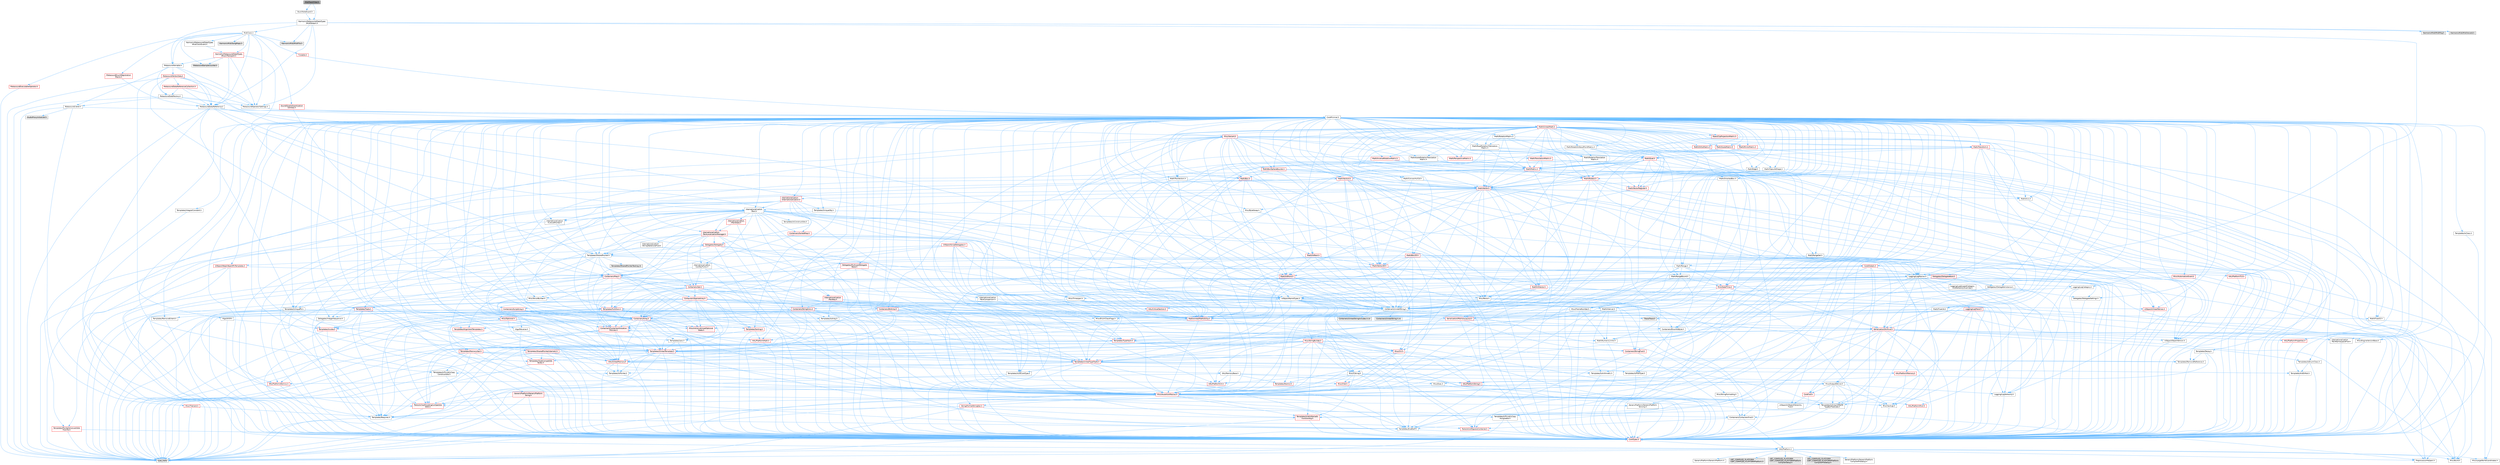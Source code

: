 digraph "MidiTrackFilter.h"
{
 // INTERACTIVE_SVG=YES
 // LATEX_PDF_SIZE
  bgcolor="transparent";
  edge [fontname=Helvetica,fontsize=10,labelfontname=Helvetica,labelfontsize=10];
  node [fontname=Helvetica,fontsize=10,shape=box,height=0.2,width=0.4];
  Node1 [id="Node000001",label="MidiTrackFilter.h",height=0.2,width=0.4,color="gray40", fillcolor="grey60", style="filled", fontcolor="black",tooltip=" "];
  Node1 -> Node2 [id="edge1_Node000001_Node000002",color="steelblue1",style="solid",tooltip=" "];
  Node2 [id="Node000002",label="StuckNoteGuard.h",height=0.2,width=0.4,color="grey40", fillcolor="white", style="filled",URL="$df/dcf/StuckNoteGuard_8h.html",tooltip=" "];
  Node2 -> Node3 [id="edge2_Node000002_Node000003",color="steelblue1",style="solid",tooltip=" "];
  Node3 [id="Node000003",label="HarmonixMetasound/DataTypes\l/MidiStream.h",height=0.2,width=0.4,color="grey40", fillcolor="white", style="filled",URL="$d8/ded/MidiStream_8h.html",tooltip=" "];
  Node3 -> Node4 [id="edge3_Node000003_Node000004",color="steelblue1",style="solid",tooltip=" "];
  Node4 [id="Node000004",label="MetasoundDataReference.h",height=0.2,width=0.4,color="grey40", fillcolor="white", style="filled",URL="$dc/d67/MetasoundDataReference_8h.html",tooltip=" "];
  Node4 -> Node5 [id="edge4_Node000004_Node000005",color="steelblue1",style="solid",tooltip=" "];
  Node5 [id="Node000005",label="type_traits",height=0.2,width=0.4,color="grey60", fillcolor="#E0E0E0", style="filled",tooltip=" "];
  Node4 -> Node6 [id="edge5_Node000004_Node000006",color="steelblue1",style="solid",tooltip=" "];
  Node6 [id="Node000006",label="Containers/UnrealString.h",height=0.2,width=0.4,color="grey40", fillcolor="white", style="filled",URL="$d5/dba/UnrealString_8h.html",tooltip=" "];
  Node6 -> Node7 [id="edge6_Node000006_Node000007",color="steelblue1",style="solid",tooltip=" "];
  Node7 [id="Node000007",label="Containers/UnrealStringIncludes.h.inl",height=0.2,width=0.4,color="grey60", fillcolor="#E0E0E0", style="filled",tooltip=" "];
  Node6 -> Node8 [id="edge7_Node000006_Node000008",color="steelblue1",style="solid",tooltip=" "];
  Node8 [id="Node000008",label="Containers/UnrealString.h.inl",height=0.2,width=0.4,color="grey60", fillcolor="#E0E0E0", style="filled",tooltip=" "];
  Node6 -> Node9 [id="edge8_Node000006_Node000009",color="steelblue1",style="solid",tooltip=" "];
  Node9 [id="Node000009",label="Misc/StringFormatArg.h",height=0.2,width=0.4,color="grey40", fillcolor="white", style="filled",URL="$d2/d16/StringFormatArg_8h.html",tooltip=" "];
  Node9 -> Node10 [id="edge9_Node000009_Node000010",color="steelblue1",style="solid",tooltip=" "];
  Node10 [id="Node000010",label="Containers/ContainersFwd.h",height=0.2,width=0.4,color="grey40", fillcolor="white", style="filled",URL="$d4/d0a/ContainersFwd_8h.html",tooltip=" "];
  Node10 -> Node11 [id="edge10_Node000010_Node000011",color="steelblue1",style="solid",tooltip=" "];
  Node11 [id="Node000011",label="HAL/Platform.h",height=0.2,width=0.4,color="grey40", fillcolor="white", style="filled",URL="$d9/dd0/Platform_8h.html",tooltip=" "];
  Node11 -> Node12 [id="edge11_Node000011_Node000012",color="steelblue1",style="solid",tooltip=" "];
  Node12 [id="Node000012",label="Misc/Build.h",height=0.2,width=0.4,color="grey40", fillcolor="white", style="filled",URL="$d3/dbb/Build_8h.html",tooltip=" "];
  Node11 -> Node13 [id="edge12_Node000011_Node000013",color="steelblue1",style="solid",tooltip=" "];
  Node13 [id="Node000013",label="Misc/LargeWorldCoordinates.h",height=0.2,width=0.4,color="grey40", fillcolor="white", style="filled",URL="$d2/dcb/LargeWorldCoordinates_8h.html",tooltip=" "];
  Node11 -> Node5 [id="edge13_Node000011_Node000005",color="steelblue1",style="solid",tooltip=" "];
  Node11 -> Node14 [id="edge14_Node000011_Node000014",color="steelblue1",style="solid",tooltip=" "];
  Node14 [id="Node000014",label="PreprocessorHelpers.h",height=0.2,width=0.4,color="grey40", fillcolor="white", style="filled",URL="$db/ddb/PreprocessorHelpers_8h.html",tooltip=" "];
  Node11 -> Node15 [id="edge15_Node000011_Node000015",color="steelblue1",style="solid",tooltip=" "];
  Node15 [id="Node000015",label="UBT_COMPILED_PLATFORM\l/UBT_COMPILED_PLATFORMPlatform\lCompilerPreSetup.h",height=0.2,width=0.4,color="grey60", fillcolor="#E0E0E0", style="filled",tooltip=" "];
  Node11 -> Node16 [id="edge16_Node000011_Node000016",color="steelblue1",style="solid",tooltip=" "];
  Node16 [id="Node000016",label="GenericPlatform/GenericPlatform\lCompilerPreSetup.h",height=0.2,width=0.4,color="grey40", fillcolor="white", style="filled",URL="$d9/dc8/GenericPlatformCompilerPreSetup_8h.html",tooltip=" "];
  Node11 -> Node17 [id="edge17_Node000011_Node000017",color="steelblue1",style="solid",tooltip=" "];
  Node17 [id="Node000017",label="GenericPlatform/GenericPlatform.h",height=0.2,width=0.4,color="grey40", fillcolor="white", style="filled",URL="$d6/d84/GenericPlatform_8h.html",tooltip=" "];
  Node11 -> Node18 [id="edge18_Node000011_Node000018",color="steelblue1",style="solid",tooltip=" "];
  Node18 [id="Node000018",label="UBT_COMPILED_PLATFORM\l/UBT_COMPILED_PLATFORMPlatform.h",height=0.2,width=0.4,color="grey60", fillcolor="#E0E0E0", style="filled",tooltip=" "];
  Node11 -> Node19 [id="edge19_Node000011_Node000019",color="steelblue1",style="solid",tooltip=" "];
  Node19 [id="Node000019",label="UBT_COMPILED_PLATFORM\l/UBT_COMPILED_PLATFORMPlatform\lCompilerSetup.h",height=0.2,width=0.4,color="grey60", fillcolor="#E0E0E0", style="filled",tooltip=" "];
  Node10 -> Node20 [id="edge20_Node000010_Node000020",color="steelblue1",style="solid",tooltip=" "];
  Node20 [id="Node000020",label="CoreTypes.h",height=0.2,width=0.4,color="red", fillcolor="#FFF0F0", style="filled",URL="$dc/dec/CoreTypes_8h.html",tooltip=" "];
  Node20 -> Node11 [id="edge21_Node000020_Node000011",color="steelblue1",style="solid",tooltip=" "];
  Node10 -> Node24 [id="edge22_Node000010_Node000024",color="steelblue1",style="solid",tooltip=" "];
  Node24 [id="Node000024",label="Traits/IsContiguousContainer.h",height=0.2,width=0.4,color="red", fillcolor="#FFF0F0", style="filled",URL="$d5/d3c/IsContiguousContainer_8h.html",tooltip=" "];
  Node24 -> Node20 [id="edge23_Node000024_Node000020",color="steelblue1",style="solid",tooltip=" "];
  Node4 -> Node11 [id="edge24_Node000004_Node000011",color="steelblue1",style="solid",tooltip=" "];
  Node4 -> Node27 [id="edge25_Node000004_Node000027",color="steelblue1",style="solid",tooltip=" "];
  Node27 [id="Node000027",label="Internationalization\l/Text.h",height=0.2,width=0.4,color="grey40", fillcolor="white", style="filled",URL="$d6/d35/Text_8h.html",tooltip=" "];
  Node27 -> Node20 [id="edge26_Node000027_Node000020",color="steelblue1",style="solid",tooltip=" "];
  Node27 -> Node28 [id="edge27_Node000027_Node000028",color="steelblue1",style="solid",tooltip=" "];
  Node28 [id="Node000028",label="HAL/PlatformAtomics.h",height=0.2,width=0.4,color="red", fillcolor="#FFF0F0", style="filled",URL="$d3/d36/PlatformAtomics_8h.html",tooltip=" "];
  Node28 -> Node20 [id="edge28_Node000028_Node000020",color="steelblue1",style="solid",tooltip=" "];
  Node27 -> Node31 [id="edge29_Node000027_Node000031",color="steelblue1",style="solid",tooltip=" "];
  Node31 [id="Node000031",label="Misc/AssertionMacros.h",height=0.2,width=0.4,color="red", fillcolor="#FFF0F0", style="filled",URL="$d0/dfa/AssertionMacros_8h.html",tooltip=" "];
  Node31 -> Node20 [id="edge30_Node000031_Node000020",color="steelblue1",style="solid",tooltip=" "];
  Node31 -> Node11 [id="edge31_Node000031_Node000011",color="steelblue1",style="solid",tooltip=" "];
  Node31 -> Node32 [id="edge32_Node000031_Node000032",color="steelblue1",style="solid",tooltip=" "];
  Node32 [id="Node000032",label="HAL/PlatformMisc.h",height=0.2,width=0.4,color="red", fillcolor="#FFF0F0", style="filled",URL="$d0/df5/PlatformMisc_8h.html",tooltip=" "];
  Node32 -> Node20 [id="edge33_Node000032_Node000020",color="steelblue1",style="solid",tooltip=" "];
  Node31 -> Node14 [id="edge34_Node000031_Node000014",color="steelblue1",style="solid",tooltip=" "];
  Node31 -> Node61 [id="edge35_Node000031_Node000061",color="steelblue1",style="solid",tooltip=" "];
  Node61 [id="Node000061",label="Templates/EnableIf.h",height=0.2,width=0.4,color="grey40", fillcolor="white", style="filled",URL="$d7/d60/EnableIf_8h.html",tooltip=" "];
  Node61 -> Node20 [id="edge36_Node000061_Node000020",color="steelblue1",style="solid",tooltip=" "];
  Node31 -> Node62 [id="edge37_Node000031_Node000062",color="steelblue1",style="solid",tooltip=" "];
  Node62 [id="Node000062",label="Templates/IsArrayOrRefOf\lTypeByPredicate.h",height=0.2,width=0.4,color="grey40", fillcolor="white", style="filled",URL="$d6/da1/IsArrayOrRefOfTypeByPredicate_8h.html",tooltip=" "];
  Node62 -> Node20 [id="edge38_Node000062_Node000020",color="steelblue1",style="solid",tooltip=" "];
  Node31 -> Node63 [id="edge39_Node000031_Node000063",color="steelblue1",style="solid",tooltip=" "];
  Node63 [id="Node000063",label="Templates/IsValidVariadic\lFunctionArg.h",height=0.2,width=0.4,color="red", fillcolor="#FFF0F0", style="filled",URL="$d0/dc8/IsValidVariadicFunctionArg_8h.html",tooltip=" "];
  Node63 -> Node20 [id="edge40_Node000063_Node000020",color="steelblue1",style="solid",tooltip=" "];
  Node63 -> Node5 [id="edge41_Node000063_Node000005",color="steelblue1",style="solid",tooltip=" "];
  Node31 -> Node65 [id="edge42_Node000031_Node000065",color="steelblue1",style="solid",tooltip=" "];
  Node65 [id="Node000065",label="Traits/IsCharEncodingCompatible\lWith.h",height=0.2,width=0.4,color="red", fillcolor="#FFF0F0", style="filled",URL="$df/dd1/IsCharEncodingCompatibleWith_8h.html",tooltip=" "];
  Node65 -> Node5 [id="edge43_Node000065_Node000005",color="steelblue1",style="solid",tooltip=" "];
  Node31 -> Node67 [id="edge44_Node000031_Node000067",color="steelblue1",style="solid",tooltip=" "];
  Node67 [id="Node000067",label="Misc/VarArgs.h",height=0.2,width=0.4,color="grey40", fillcolor="white", style="filled",URL="$d5/d6f/VarArgs_8h.html",tooltip=" "];
  Node67 -> Node20 [id="edge45_Node000067_Node000020",color="steelblue1",style="solid",tooltip=" "];
  Node31 -> Node68 [id="edge46_Node000031_Node000068",color="steelblue1",style="solid",tooltip=" "];
  Node68 [id="Node000068",label="String/FormatStringSan.h",height=0.2,width=0.4,color="red", fillcolor="#FFF0F0", style="filled",URL="$d3/d8b/FormatStringSan_8h.html",tooltip=" "];
  Node68 -> Node5 [id="edge47_Node000068_Node000005",color="steelblue1",style="solid",tooltip=" "];
  Node68 -> Node20 [id="edge48_Node000068_Node000020",color="steelblue1",style="solid",tooltip=" "];
  Node68 -> Node69 [id="edge49_Node000068_Node000069",color="steelblue1",style="solid",tooltip=" "];
  Node69 [id="Node000069",label="Templates/Requires.h",height=0.2,width=0.4,color="grey40", fillcolor="white", style="filled",URL="$dc/d96/Requires_8h.html",tooltip=" "];
  Node69 -> Node61 [id="edge50_Node000069_Node000061",color="steelblue1",style="solid",tooltip=" "];
  Node69 -> Node5 [id="edge51_Node000069_Node000005",color="steelblue1",style="solid",tooltip=" "];
  Node68 -> Node63 [id="edge52_Node000068_Node000063",color="steelblue1",style="solid",tooltip=" "];
  Node68 -> Node10 [id="edge53_Node000068_Node000010",color="steelblue1",style="solid",tooltip=" "];
  Node27 -> Node52 [id="edge54_Node000027_Node000052",color="steelblue1",style="solid",tooltip=" "];
  Node52 [id="Node000052",label="Misc/EnumClassFlags.h",height=0.2,width=0.4,color="grey40", fillcolor="white", style="filled",URL="$d8/de7/EnumClassFlags_8h.html",tooltip=" "];
  Node27 -> Node75 [id="edge55_Node000027_Node000075",color="steelblue1",style="solid",tooltip=" "];
  Node75 [id="Node000075",label="Templates/UnrealTypeTraits.h",height=0.2,width=0.4,color="red", fillcolor="#FFF0F0", style="filled",URL="$d2/d2d/UnrealTypeTraits_8h.html",tooltip=" "];
  Node75 -> Node20 [id="edge56_Node000075_Node000020",color="steelblue1",style="solid",tooltip=" "];
  Node75 -> Node76 [id="edge57_Node000075_Node000076",color="steelblue1",style="solid",tooltip=" "];
  Node76 [id="Node000076",label="Templates/IsPointer.h",height=0.2,width=0.4,color="grey40", fillcolor="white", style="filled",URL="$d7/d05/IsPointer_8h.html",tooltip=" "];
  Node76 -> Node20 [id="edge58_Node000076_Node000020",color="steelblue1",style="solid",tooltip=" "];
  Node75 -> Node31 [id="edge59_Node000075_Node000031",color="steelblue1",style="solid",tooltip=" "];
  Node75 -> Node77 [id="edge60_Node000075_Node000077",color="steelblue1",style="solid",tooltip=" "];
  Node77 [id="Node000077",label="Templates/AndOrNot.h",height=0.2,width=0.4,color="grey40", fillcolor="white", style="filled",URL="$db/d0a/AndOrNot_8h.html",tooltip=" "];
  Node77 -> Node20 [id="edge61_Node000077_Node000020",color="steelblue1",style="solid",tooltip=" "];
  Node75 -> Node61 [id="edge62_Node000075_Node000061",color="steelblue1",style="solid",tooltip=" "];
  Node75 -> Node78 [id="edge63_Node000075_Node000078",color="steelblue1",style="solid",tooltip=" "];
  Node78 [id="Node000078",label="Templates/IsArithmetic.h",height=0.2,width=0.4,color="grey40", fillcolor="white", style="filled",URL="$d2/d5d/IsArithmetic_8h.html",tooltip=" "];
  Node78 -> Node20 [id="edge64_Node000078_Node000020",color="steelblue1",style="solid",tooltip=" "];
  Node75 -> Node80 [id="edge65_Node000075_Node000080",color="steelblue1",style="solid",tooltip=" "];
  Node80 [id="Node000080",label="Templates/IsPODType.h",height=0.2,width=0.4,color="grey40", fillcolor="white", style="filled",URL="$d7/db1/IsPODType_8h.html",tooltip=" "];
  Node80 -> Node20 [id="edge66_Node000080_Node000020",color="steelblue1",style="solid",tooltip=" "];
  Node75 -> Node81 [id="edge67_Node000075_Node000081",color="steelblue1",style="solid",tooltip=" "];
  Node81 [id="Node000081",label="Templates/IsUECoreType.h",height=0.2,width=0.4,color="grey40", fillcolor="white", style="filled",URL="$d1/db8/IsUECoreType_8h.html",tooltip=" "];
  Node81 -> Node20 [id="edge68_Node000081_Node000020",color="steelblue1",style="solid",tooltip=" "];
  Node81 -> Node5 [id="edge69_Node000081_Node000005",color="steelblue1",style="solid",tooltip=" "];
  Node75 -> Node82 [id="edge70_Node000075_Node000082",color="steelblue1",style="solid",tooltip=" "];
  Node82 [id="Node000082",label="Templates/IsTriviallyCopy\lConstructible.h",height=0.2,width=0.4,color="grey40", fillcolor="white", style="filled",URL="$d3/d78/IsTriviallyCopyConstructible_8h.html",tooltip=" "];
  Node82 -> Node20 [id="edge71_Node000082_Node000020",color="steelblue1",style="solid",tooltip=" "];
  Node82 -> Node5 [id="edge72_Node000082_Node000005",color="steelblue1",style="solid",tooltip=" "];
  Node27 -> Node83 [id="edge73_Node000027_Node000083",color="steelblue1",style="solid",tooltip=" "];
  Node83 [id="Node000083",label="Containers/Array.h",height=0.2,width=0.4,color="red", fillcolor="#FFF0F0", style="filled",URL="$df/dd0/Array_8h.html",tooltip=" "];
  Node83 -> Node20 [id="edge74_Node000083_Node000020",color="steelblue1",style="solid",tooltip=" "];
  Node83 -> Node31 [id="edge75_Node000083_Node000031",color="steelblue1",style="solid",tooltip=" "];
  Node83 -> Node84 [id="edge76_Node000083_Node000084",color="steelblue1",style="solid",tooltip=" "];
  Node84 [id="Node000084",label="Misc/IntrusiveUnsetOptional\lState.h",height=0.2,width=0.4,color="red", fillcolor="#FFF0F0", style="filled",URL="$d2/d0a/IntrusiveUnsetOptionalState_8h.html",tooltip=" "];
  Node83 -> Node88 [id="edge77_Node000083_Node000088",color="steelblue1",style="solid",tooltip=" "];
  Node88 [id="Node000088",label="HAL/UnrealMemory.h",height=0.2,width=0.4,color="red", fillcolor="#FFF0F0", style="filled",URL="$d9/d96/UnrealMemory_8h.html",tooltip=" "];
  Node88 -> Node20 [id="edge78_Node000088_Node000020",color="steelblue1",style="solid",tooltip=" "];
  Node88 -> Node92 [id="edge79_Node000088_Node000092",color="steelblue1",style="solid",tooltip=" "];
  Node92 [id="Node000092",label="HAL/MemoryBase.h",height=0.2,width=0.4,color="grey40", fillcolor="white", style="filled",URL="$d6/d9f/MemoryBase_8h.html",tooltip=" "];
  Node92 -> Node20 [id="edge80_Node000092_Node000020",color="steelblue1",style="solid",tooltip=" "];
  Node92 -> Node28 [id="edge81_Node000092_Node000028",color="steelblue1",style="solid",tooltip=" "];
  Node92 -> Node40 [id="edge82_Node000092_Node000040",color="steelblue1",style="solid",tooltip=" "];
  Node40 [id="Node000040",label="HAL/PlatformCrt.h",height=0.2,width=0.4,color="red", fillcolor="#FFF0F0", style="filled",URL="$d8/d75/PlatformCrt_8h.html",tooltip=" "];
  Node92 -> Node93 [id="edge83_Node000092_Node000093",color="steelblue1",style="solid",tooltip=" "];
  Node93 [id="Node000093",label="Misc/Exec.h",height=0.2,width=0.4,color="grey40", fillcolor="white", style="filled",URL="$de/ddb/Exec_8h.html",tooltip=" "];
  Node93 -> Node20 [id="edge84_Node000093_Node000020",color="steelblue1",style="solid",tooltip=" "];
  Node93 -> Node31 [id="edge85_Node000093_Node000031",color="steelblue1",style="solid",tooltip=" "];
  Node92 -> Node94 [id="edge86_Node000092_Node000094",color="steelblue1",style="solid",tooltip=" "];
  Node94 [id="Node000094",label="Misc/OutputDevice.h",height=0.2,width=0.4,color="grey40", fillcolor="white", style="filled",URL="$d7/d32/OutputDevice_8h.html",tooltip=" "];
  Node94 -> Node36 [id="edge87_Node000094_Node000036",color="steelblue1",style="solid",tooltip=" "];
  Node36 [id="Node000036",label="CoreFwd.h",height=0.2,width=0.4,color="red", fillcolor="#FFF0F0", style="filled",URL="$d1/d1e/CoreFwd_8h.html",tooltip=" "];
  Node36 -> Node20 [id="edge88_Node000036_Node000020",color="steelblue1",style="solid",tooltip=" "];
  Node36 -> Node10 [id="edge89_Node000036_Node000010",color="steelblue1",style="solid",tooltip=" "];
  Node36 -> Node38 [id="edge90_Node000036_Node000038",color="steelblue1",style="solid",tooltip=" "];
  Node38 [id="Node000038",label="UObject/UObjectHierarchy\lFwd.h",height=0.2,width=0.4,color="grey40", fillcolor="white", style="filled",URL="$d3/d13/UObjectHierarchyFwd_8h.html",tooltip=" "];
  Node94 -> Node20 [id="edge91_Node000094_Node000020",color="steelblue1",style="solid",tooltip=" "];
  Node94 -> Node95 [id="edge92_Node000094_Node000095",color="steelblue1",style="solid",tooltip=" "];
  Node95 [id="Node000095",label="Logging/LogVerbosity.h",height=0.2,width=0.4,color="grey40", fillcolor="white", style="filled",URL="$d2/d8f/LogVerbosity_8h.html",tooltip=" "];
  Node95 -> Node20 [id="edge93_Node000095_Node000020",color="steelblue1",style="solid",tooltip=" "];
  Node94 -> Node67 [id="edge94_Node000094_Node000067",color="steelblue1",style="solid",tooltip=" "];
  Node94 -> Node62 [id="edge95_Node000094_Node000062",color="steelblue1",style="solid",tooltip=" "];
  Node94 -> Node63 [id="edge96_Node000094_Node000063",color="steelblue1",style="solid",tooltip=" "];
  Node94 -> Node65 [id="edge97_Node000094_Node000065",color="steelblue1",style="solid",tooltip=" "];
  Node92 -> Node96 [id="edge98_Node000092_Node000096",color="steelblue1",style="solid",tooltip=" "];
  Node96 [id="Node000096",label="Templates/Atomic.h",height=0.2,width=0.4,color="red", fillcolor="#FFF0F0", style="filled",URL="$d3/d91/Atomic_8h.html",tooltip=" "];
  Node88 -> Node103 [id="edge99_Node000088_Node000103",color="steelblue1",style="solid",tooltip=" "];
  Node103 [id="Node000103",label="HAL/PlatformMemory.h",height=0.2,width=0.4,color="red", fillcolor="#FFF0F0", style="filled",URL="$de/d68/PlatformMemory_8h.html",tooltip=" "];
  Node103 -> Node20 [id="edge100_Node000103_Node000020",color="steelblue1",style="solid",tooltip=" "];
  Node88 -> Node76 [id="edge101_Node000088_Node000076",color="steelblue1",style="solid",tooltip=" "];
  Node83 -> Node75 [id="edge102_Node000083_Node000075",color="steelblue1",style="solid",tooltip=" "];
  Node83 -> Node106 [id="edge103_Node000083_Node000106",color="steelblue1",style="solid",tooltip=" "];
  Node106 [id="Node000106",label="Templates/UnrealTemplate.h",height=0.2,width=0.4,color="red", fillcolor="#FFF0F0", style="filled",URL="$d4/d24/UnrealTemplate_8h.html",tooltip=" "];
  Node106 -> Node20 [id="edge104_Node000106_Node000020",color="steelblue1",style="solid",tooltip=" "];
  Node106 -> Node76 [id="edge105_Node000106_Node000076",color="steelblue1",style="solid",tooltip=" "];
  Node106 -> Node88 [id="edge106_Node000106_Node000088",color="steelblue1",style="solid",tooltip=" "];
  Node106 -> Node75 [id="edge107_Node000106_Node000075",color="steelblue1",style="solid",tooltip=" "];
  Node106 -> Node109 [id="edge108_Node000106_Node000109",color="steelblue1",style="solid",tooltip=" "];
  Node109 [id="Node000109",label="Templates/RemoveReference.h",height=0.2,width=0.4,color="grey40", fillcolor="white", style="filled",URL="$da/dbe/RemoveReference_8h.html",tooltip=" "];
  Node109 -> Node20 [id="edge109_Node000109_Node000020",color="steelblue1",style="solid",tooltip=" "];
  Node106 -> Node69 [id="edge110_Node000106_Node000069",color="steelblue1",style="solid",tooltip=" "];
  Node106 -> Node110 [id="edge111_Node000106_Node000110",color="steelblue1",style="solid",tooltip=" "];
  Node110 [id="Node000110",label="Templates/TypeCompatible\lBytes.h",height=0.2,width=0.4,color="red", fillcolor="#FFF0F0", style="filled",URL="$df/d0a/TypeCompatibleBytes_8h.html",tooltip=" "];
  Node110 -> Node20 [id="edge112_Node000110_Node000020",color="steelblue1",style="solid",tooltip=" "];
  Node110 -> Node5 [id="edge113_Node000110_Node000005",color="steelblue1",style="solid",tooltip=" "];
  Node106 -> Node24 [id="edge114_Node000106_Node000024",color="steelblue1",style="solid",tooltip=" "];
  Node106 -> Node5 [id="edge115_Node000106_Node000005",color="steelblue1",style="solid",tooltip=" "];
  Node83 -> Node113 [id="edge116_Node000083_Node000113",color="steelblue1",style="solid",tooltip=" "];
  Node113 [id="Node000113",label="Containers/ContainerAllocation\lPolicies.h",height=0.2,width=0.4,color="red", fillcolor="#FFF0F0", style="filled",URL="$d7/dff/ContainerAllocationPolicies_8h.html",tooltip=" "];
  Node113 -> Node20 [id="edge117_Node000113_Node000020",color="steelblue1",style="solid",tooltip=" "];
  Node113 -> Node113 [id="edge118_Node000113_Node000113",color="steelblue1",style="solid",tooltip=" "];
  Node113 -> Node115 [id="edge119_Node000113_Node000115",color="steelblue1",style="solid",tooltip=" "];
  Node115 [id="Node000115",label="HAL/PlatformMath.h",height=0.2,width=0.4,color="red", fillcolor="#FFF0F0", style="filled",URL="$dc/d53/PlatformMath_8h.html",tooltip=" "];
  Node115 -> Node20 [id="edge120_Node000115_Node000020",color="steelblue1",style="solid",tooltip=" "];
  Node113 -> Node88 [id="edge121_Node000113_Node000088",color="steelblue1",style="solid",tooltip=" "];
  Node113 -> Node50 [id="edge122_Node000113_Node000050",color="steelblue1",style="solid",tooltip=" "];
  Node50 [id="Node000050",label="Math/NumericLimits.h",height=0.2,width=0.4,color="grey40", fillcolor="white", style="filled",URL="$df/d1b/NumericLimits_8h.html",tooltip=" "];
  Node50 -> Node20 [id="edge123_Node000050_Node000020",color="steelblue1",style="solid",tooltip=" "];
  Node113 -> Node31 [id="edge124_Node000113_Node000031",color="steelblue1",style="solid",tooltip=" "];
  Node113 -> Node124 [id="edge125_Node000113_Node000124",color="steelblue1",style="solid",tooltip=" "];
  Node124 [id="Node000124",label="Templates/MemoryOps.h",height=0.2,width=0.4,color="red", fillcolor="#FFF0F0", style="filled",URL="$db/dea/MemoryOps_8h.html",tooltip=" "];
  Node124 -> Node20 [id="edge126_Node000124_Node000020",color="steelblue1",style="solid",tooltip=" "];
  Node124 -> Node88 [id="edge127_Node000124_Node000088",color="steelblue1",style="solid",tooltip=" "];
  Node124 -> Node101 [id="edge128_Node000124_Node000101",color="steelblue1",style="solid",tooltip=" "];
  Node101 [id="Node000101",label="Templates/IsTriviallyCopy\lAssignable.h",height=0.2,width=0.4,color="grey40", fillcolor="white", style="filled",URL="$d2/df2/IsTriviallyCopyAssignable_8h.html",tooltip=" "];
  Node101 -> Node20 [id="edge129_Node000101_Node000020",color="steelblue1",style="solid",tooltip=" "];
  Node101 -> Node5 [id="edge130_Node000101_Node000005",color="steelblue1",style="solid",tooltip=" "];
  Node124 -> Node82 [id="edge131_Node000124_Node000082",color="steelblue1",style="solid",tooltip=" "];
  Node124 -> Node69 [id="edge132_Node000124_Node000069",color="steelblue1",style="solid",tooltip=" "];
  Node124 -> Node75 [id="edge133_Node000124_Node000075",color="steelblue1",style="solid",tooltip=" "];
  Node124 -> Node5 [id="edge134_Node000124_Node000005",color="steelblue1",style="solid",tooltip=" "];
  Node113 -> Node110 [id="edge135_Node000113_Node000110",color="steelblue1",style="solid",tooltip=" "];
  Node113 -> Node5 [id="edge136_Node000113_Node000005",color="steelblue1",style="solid",tooltip=" "];
  Node83 -> Node126 [id="edge137_Node000083_Node000126",color="steelblue1",style="solid",tooltip=" "];
  Node126 [id="Node000126",label="Serialization/Archive.h",height=0.2,width=0.4,color="red", fillcolor="#FFF0F0", style="filled",URL="$d7/d3b/Archive_8h.html",tooltip=" "];
  Node126 -> Node36 [id="edge138_Node000126_Node000036",color="steelblue1",style="solid",tooltip=" "];
  Node126 -> Node20 [id="edge139_Node000126_Node000020",color="steelblue1",style="solid",tooltip=" "];
  Node126 -> Node127 [id="edge140_Node000126_Node000127",color="steelblue1",style="solid",tooltip=" "];
  Node127 [id="Node000127",label="HAL/PlatformProperties.h",height=0.2,width=0.4,color="red", fillcolor="#FFF0F0", style="filled",URL="$d9/db0/PlatformProperties_8h.html",tooltip=" "];
  Node127 -> Node20 [id="edge141_Node000127_Node000020",color="steelblue1",style="solid",tooltip=" "];
  Node126 -> Node130 [id="edge142_Node000126_Node000130",color="steelblue1",style="solid",tooltip=" "];
  Node130 [id="Node000130",label="Internationalization\l/TextNamespaceFwd.h",height=0.2,width=0.4,color="grey40", fillcolor="white", style="filled",URL="$d8/d97/TextNamespaceFwd_8h.html",tooltip=" "];
  Node130 -> Node20 [id="edge143_Node000130_Node000020",color="steelblue1",style="solid",tooltip=" "];
  Node126 -> Node31 [id="edge144_Node000126_Node000031",color="steelblue1",style="solid",tooltip=" "];
  Node126 -> Node12 [id="edge145_Node000126_Node000012",color="steelblue1",style="solid",tooltip=" "];
  Node126 -> Node131 [id="edge146_Node000126_Node000131",color="steelblue1",style="solid",tooltip=" "];
  Node131 [id="Node000131",label="Misc/EngineVersionBase.h",height=0.2,width=0.4,color="grey40", fillcolor="white", style="filled",URL="$d5/d2b/EngineVersionBase_8h.html",tooltip=" "];
  Node131 -> Node20 [id="edge147_Node000131_Node000020",color="steelblue1",style="solid",tooltip=" "];
  Node126 -> Node67 [id="edge148_Node000126_Node000067",color="steelblue1",style="solid",tooltip=" "];
  Node126 -> Node61 [id="edge149_Node000126_Node000061",color="steelblue1",style="solid",tooltip=" "];
  Node126 -> Node62 [id="edge150_Node000126_Node000062",color="steelblue1",style="solid",tooltip=" "];
  Node126 -> Node134 [id="edge151_Node000126_Node000134",color="steelblue1",style="solid",tooltip=" "];
  Node134 [id="Node000134",label="Templates/IsEnumClass.h",height=0.2,width=0.4,color="grey40", fillcolor="white", style="filled",URL="$d7/d15/IsEnumClass_8h.html",tooltip=" "];
  Node134 -> Node20 [id="edge152_Node000134_Node000020",color="steelblue1",style="solid",tooltip=" "];
  Node134 -> Node77 [id="edge153_Node000134_Node000077",color="steelblue1",style="solid",tooltip=" "];
  Node126 -> Node63 [id="edge154_Node000126_Node000063",color="steelblue1",style="solid",tooltip=" "];
  Node126 -> Node106 [id="edge155_Node000126_Node000106",color="steelblue1",style="solid",tooltip=" "];
  Node126 -> Node65 [id="edge156_Node000126_Node000065",color="steelblue1",style="solid",tooltip=" "];
  Node126 -> Node135 [id="edge157_Node000126_Node000135",color="steelblue1",style="solid",tooltip=" "];
  Node135 [id="Node000135",label="UObject/ObjectVersion.h",height=0.2,width=0.4,color="grey40", fillcolor="white", style="filled",URL="$da/d63/ObjectVersion_8h.html",tooltip=" "];
  Node135 -> Node20 [id="edge158_Node000135_Node000020",color="steelblue1",style="solid",tooltip=" "];
  Node83 -> Node152 [id="edge159_Node000083_Node000152",color="steelblue1",style="solid",tooltip=" "];
  Node152 [id="Node000152",label="Templates/Invoke.h",height=0.2,width=0.4,color="red", fillcolor="#FFF0F0", style="filled",URL="$d7/deb/Invoke_8h.html",tooltip=" "];
  Node152 -> Node20 [id="edge160_Node000152_Node000020",color="steelblue1",style="solid",tooltip=" "];
  Node152 -> Node106 [id="edge161_Node000152_Node000106",color="steelblue1",style="solid",tooltip=" "];
  Node152 -> Node5 [id="edge162_Node000152_Node000005",color="steelblue1",style="solid",tooltip=" "];
  Node83 -> Node157 [id="edge163_Node000083_Node000157",color="steelblue1",style="solid",tooltip=" "];
  Node157 [id="Node000157",label="Templates/Less.h",height=0.2,width=0.4,color="grey40", fillcolor="white", style="filled",URL="$de/dc8/Less_8h.html",tooltip=" "];
  Node157 -> Node20 [id="edge164_Node000157_Node000020",color="steelblue1",style="solid",tooltip=" "];
  Node157 -> Node106 [id="edge165_Node000157_Node000106",color="steelblue1",style="solid",tooltip=" "];
  Node83 -> Node69 [id="edge166_Node000083_Node000069",color="steelblue1",style="solid",tooltip=" "];
  Node83 -> Node165 [id="edge167_Node000083_Node000165",color="steelblue1",style="solid",tooltip=" "];
  Node165 [id="Node000165",label="Templates/Sorting.h",height=0.2,width=0.4,color="red", fillcolor="#FFF0F0", style="filled",URL="$d3/d9e/Sorting_8h.html",tooltip=" "];
  Node165 -> Node20 [id="edge168_Node000165_Node000020",color="steelblue1",style="solid",tooltip=" "];
  Node165 -> Node115 [id="edge169_Node000165_Node000115",color="steelblue1",style="solid",tooltip=" "];
  Node165 -> Node157 [id="edge170_Node000165_Node000157",color="steelblue1",style="solid",tooltip=" "];
  Node83 -> Node169 [id="edge171_Node000083_Node000169",color="steelblue1",style="solid",tooltip=" "];
  Node169 [id="Node000169",label="Templates/AlignmentTemplates.h",height=0.2,width=0.4,color="red", fillcolor="#FFF0F0", style="filled",URL="$dd/d32/AlignmentTemplates_8h.html",tooltip=" "];
  Node169 -> Node20 [id="edge172_Node000169_Node000020",color="steelblue1",style="solid",tooltip=" "];
  Node169 -> Node76 [id="edge173_Node000169_Node000076",color="steelblue1",style="solid",tooltip=" "];
  Node83 -> Node5 [id="edge174_Node000083_Node000005",color="steelblue1",style="solid",tooltip=" "];
  Node27 -> Node6 [id="edge175_Node000027_Node000006",color="steelblue1",style="solid",tooltip=" "];
  Node27 -> Node170 [id="edge176_Node000027_Node000170",color="steelblue1",style="solid",tooltip=" "];
  Node170 [id="Node000170",label="Containers/SortedMap.h",height=0.2,width=0.4,color="red", fillcolor="#FFF0F0", style="filled",URL="$d1/dcf/SortedMap_8h.html",tooltip=" "];
  Node170 -> Node171 [id="edge177_Node000170_Node000171",color="steelblue1",style="solid",tooltip=" "];
  Node171 [id="Node000171",label="Containers/Map.h",height=0.2,width=0.4,color="red", fillcolor="#FFF0F0", style="filled",URL="$df/d79/Map_8h.html",tooltip=" "];
  Node171 -> Node20 [id="edge178_Node000171_Node000020",color="steelblue1",style="solid",tooltip=" "];
  Node171 -> Node172 [id="edge179_Node000171_Node000172",color="steelblue1",style="solid",tooltip=" "];
  Node172 [id="Node000172",label="Algo/Reverse.h",height=0.2,width=0.4,color="grey40", fillcolor="white", style="filled",URL="$d5/d93/Reverse_8h.html",tooltip=" "];
  Node172 -> Node20 [id="edge180_Node000172_Node000020",color="steelblue1",style="solid",tooltip=" "];
  Node172 -> Node106 [id="edge181_Node000172_Node000106",color="steelblue1",style="solid",tooltip=" "];
  Node171 -> Node173 [id="edge182_Node000171_Node000173",color="steelblue1",style="solid",tooltip=" "];
  Node173 [id="Node000173",label="Containers/Set.h",height=0.2,width=0.4,color="red", fillcolor="#FFF0F0", style="filled",URL="$d4/d45/Set_8h.html",tooltip=" "];
  Node173 -> Node113 [id="edge183_Node000173_Node000113",color="steelblue1",style="solid",tooltip=" "];
  Node173 -> Node175 [id="edge184_Node000173_Node000175",color="steelblue1",style="solid",tooltip=" "];
  Node175 [id="Node000175",label="Containers/SparseArray.h",height=0.2,width=0.4,color="red", fillcolor="#FFF0F0", style="filled",URL="$d5/dbf/SparseArray_8h.html",tooltip=" "];
  Node175 -> Node20 [id="edge185_Node000175_Node000020",color="steelblue1",style="solid",tooltip=" "];
  Node175 -> Node31 [id="edge186_Node000175_Node000031",color="steelblue1",style="solid",tooltip=" "];
  Node175 -> Node88 [id="edge187_Node000175_Node000088",color="steelblue1",style="solid",tooltip=" "];
  Node175 -> Node75 [id="edge188_Node000175_Node000075",color="steelblue1",style="solid",tooltip=" "];
  Node175 -> Node106 [id="edge189_Node000175_Node000106",color="steelblue1",style="solid",tooltip=" "];
  Node175 -> Node113 [id="edge190_Node000175_Node000113",color="steelblue1",style="solid",tooltip=" "];
  Node175 -> Node157 [id="edge191_Node000175_Node000157",color="steelblue1",style="solid",tooltip=" "];
  Node175 -> Node83 [id="edge192_Node000175_Node000083",color="steelblue1",style="solid",tooltip=" "];
  Node175 -> Node168 [id="edge193_Node000175_Node000168",color="steelblue1",style="solid",tooltip=" "];
  Node168 [id="Node000168",label="Math/UnrealMathUtility.h",height=0.2,width=0.4,color="red", fillcolor="#FFF0F0", style="filled",URL="$db/db8/UnrealMathUtility_8h.html",tooltip=" "];
  Node168 -> Node20 [id="edge194_Node000168_Node000020",color="steelblue1",style="solid",tooltip=" "];
  Node168 -> Node31 [id="edge195_Node000168_Node000031",color="steelblue1",style="solid",tooltip=" "];
  Node168 -> Node115 [id="edge196_Node000168_Node000115",color="steelblue1",style="solid",tooltip=" "];
  Node168 -> Node69 [id="edge197_Node000168_Node000069",color="steelblue1",style="solid",tooltip=" "];
  Node175 -> Node176 [id="edge198_Node000175_Node000176",color="steelblue1",style="solid",tooltip=" "];
  Node176 [id="Node000176",label="Containers/ScriptArray.h",height=0.2,width=0.4,color="red", fillcolor="#FFF0F0", style="filled",URL="$dc/daf/ScriptArray_8h.html",tooltip=" "];
  Node176 -> Node20 [id="edge199_Node000176_Node000020",color="steelblue1",style="solid",tooltip=" "];
  Node176 -> Node31 [id="edge200_Node000176_Node000031",color="steelblue1",style="solid",tooltip=" "];
  Node176 -> Node88 [id="edge201_Node000176_Node000088",color="steelblue1",style="solid",tooltip=" "];
  Node176 -> Node113 [id="edge202_Node000176_Node000113",color="steelblue1",style="solid",tooltip=" "];
  Node176 -> Node83 [id="edge203_Node000176_Node000083",color="steelblue1",style="solid",tooltip=" "];
  Node175 -> Node177 [id="edge204_Node000175_Node000177",color="steelblue1",style="solid",tooltip=" "];
  Node177 [id="Node000177",label="Containers/BitArray.h",height=0.2,width=0.4,color="red", fillcolor="#FFF0F0", style="filled",URL="$d1/de4/BitArray_8h.html",tooltip=" "];
  Node177 -> Node113 [id="edge205_Node000177_Node000113",color="steelblue1",style="solid",tooltip=" "];
  Node177 -> Node20 [id="edge206_Node000177_Node000020",color="steelblue1",style="solid",tooltip=" "];
  Node177 -> Node28 [id="edge207_Node000177_Node000028",color="steelblue1",style="solid",tooltip=" "];
  Node177 -> Node88 [id="edge208_Node000177_Node000088",color="steelblue1",style="solid",tooltip=" "];
  Node177 -> Node168 [id="edge209_Node000177_Node000168",color="steelblue1",style="solid",tooltip=" "];
  Node177 -> Node31 [id="edge210_Node000177_Node000031",color="steelblue1",style="solid",tooltip=" "];
  Node177 -> Node52 [id="edge211_Node000177_Node000052",color="steelblue1",style="solid",tooltip=" "];
  Node177 -> Node126 [id="edge212_Node000177_Node000126",color="steelblue1",style="solid",tooltip=" "];
  Node177 -> Node137 [id="edge213_Node000177_Node000137",color="steelblue1",style="solid",tooltip=" "];
  Node137 [id="Node000137",label="Serialization/MemoryLayout.h",height=0.2,width=0.4,color="red", fillcolor="#FFF0F0", style="filled",URL="$d7/d66/MemoryLayout_8h.html",tooltip=" "];
  Node137 -> Node140 [id="edge214_Node000137_Node000140",color="steelblue1",style="solid",tooltip=" "];
  Node140 [id="Node000140",label="Containers/EnumAsByte.h",height=0.2,width=0.4,color="grey40", fillcolor="white", style="filled",URL="$d6/d9a/EnumAsByte_8h.html",tooltip=" "];
  Node140 -> Node20 [id="edge215_Node000140_Node000020",color="steelblue1",style="solid",tooltip=" "];
  Node140 -> Node80 [id="edge216_Node000140_Node000080",color="steelblue1",style="solid",tooltip=" "];
  Node140 -> Node141 [id="edge217_Node000140_Node000141",color="steelblue1",style="solid",tooltip=" "];
  Node141 [id="Node000141",label="Templates/TypeHash.h",height=0.2,width=0.4,color="red", fillcolor="#FFF0F0", style="filled",URL="$d1/d62/TypeHash_8h.html",tooltip=" "];
  Node141 -> Node20 [id="edge218_Node000141_Node000020",color="steelblue1",style="solid",tooltip=" "];
  Node141 -> Node69 [id="edge219_Node000141_Node000069",color="steelblue1",style="solid",tooltip=" "];
  Node141 -> Node142 [id="edge220_Node000141_Node000142",color="steelblue1",style="solid",tooltip=" "];
  Node142 [id="Node000142",label="Misc/Crc.h",height=0.2,width=0.4,color="red", fillcolor="#FFF0F0", style="filled",URL="$d4/dd2/Crc_8h.html",tooltip=" "];
  Node142 -> Node20 [id="edge221_Node000142_Node000020",color="steelblue1",style="solid",tooltip=" "];
  Node142 -> Node90 [id="edge222_Node000142_Node000090",color="steelblue1",style="solid",tooltip=" "];
  Node90 [id="Node000090",label="HAL/PlatformString.h",height=0.2,width=0.4,color="red", fillcolor="#FFF0F0", style="filled",URL="$db/db5/PlatformString_8h.html",tooltip=" "];
  Node90 -> Node20 [id="edge223_Node000090_Node000020",color="steelblue1",style="solid",tooltip=" "];
  Node142 -> Node31 [id="edge224_Node000142_Node000031",color="steelblue1",style="solid",tooltip=" "];
  Node142 -> Node143 [id="edge225_Node000142_Node000143",color="steelblue1",style="solid",tooltip=" "];
  Node143 [id="Node000143",label="Misc/CString.h",height=0.2,width=0.4,color="grey40", fillcolor="white", style="filled",URL="$d2/d49/CString_8h.html",tooltip=" "];
  Node143 -> Node20 [id="edge226_Node000143_Node000020",color="steelblue1",style="solid",tooltip=" "];
  Node143 -> Node40 [id="edge227_Node000143_Node000040",color="steelblue1",style="solid",tooltip=" "];
  Node143 -> Node90 [id="edge228_Node000143_Node000090",color="steelblue1",style="solid",tooltip=" "];
  Node143 -> Node31 [id="edge229_Node000143_Node000031",color="steelblue1",style="solid",tooltip=" "];
  Node143 -> Node144 [id="edge230_Node000143_Node000144",color="steelblue1",style="solid",tooltip=" "];
  Node144 [id="Node000144",label="Misc/Char.h",height=0.2,width=0.4,color="red", fillcolor="#FFF0F0", style="filled",URL="$d0/d58/Char_8h.html",tooltip=" "];
  Node144 -> Node20 [id="edge231_Node000144_Node000020",color="steelblue1",style="solid",tooltip=" "];
  Node144 -> Node5 [id="edge232_Node000144_Node000005",color="steelblue1",style="solid",tooltip=" "];
  Node143 -> Node67 [id="edge233_Node000143_Node000067",color="steelblue1",style="solid",tooltip=" "];
  Node143 -> Node62 [id="edge234_Node000143_Node000062",color="steelblue1",style="solid",tooltip=" "];
  Node143 -> Node63 [id="edge235_Node000143_Node000063",color="steelblue1",style="solid",tooltip=" "];
  Node143 -> Node65 [id="edge236_Node000143_Node000065",color="steelblue1",style="solid",tooltip=" "];
  Node142 -> Node144 [id="edge237_Node000142_Node000144",color="steelblue1",style="solid",tooltip=" "];
  Node142 -> Node75 [id="edge238_Node000142_Node000075",color="steelblue1",style="solid",tooltip=" "];
  Node141 -> Node5 [id="edge239_Node000141_Node000005",color="steelblue1",style="solid",tooltip=" "];
  Node137 -> Node34 [id="edge240_Node000137_Node000034",color="steelblue1",style="solid",tooltip=" "];
  Node34 [id="Node000034",label="Containers/StringFwd.h",height=0.2,width=0.4,color="red", fillcolor="#FFF0F0", style="filled",URL="$df/d37/StringFwd_8h.html",tooltip=" "];
  Node34 -> Node20 [id="edge241_Node000034_Node000020",color="steelblue1",style="solid",tooltip=" "];
  Node34 -> Node24 [id="edge242_Node000034_Node000024",color="steelblue1",style="solid",tooltip=" "];
  Node137 -> Node88 [id="edge243_Node000137_Node000088",color="steelblue1",style="solid",tooltip=" "];
  Node137 -> Node61 [id="edge244_Node000137_Node000061",color="steelblue1",style="solid",tooltip=" "];
  Node137 -> Node106 [id="edge245_Node000137_Node000106",color="steelblue1",style="solid",tooltip=" "];
  Node177 -> Node61 [id="edge246_Node000177_Node000061",color="steelblue1",style="solid",tooltip=" "];
  Node177 -> Node152 [id="edge247_Node000177_Node000152",color="steelblue1",style="solid",tooltip=" "];
  Node177 -> Node106 [id="edge248_Node000177_Node000106",color="steelblue1",style="solid",tooltip=" "];
  Node177 -> Node75 [id="edge249_Node000177_Node000075",color="steelblue1",style="solid",tooltip=" "];
  Node175 -> Node6 [id="edge250_Node000175_Node000006",color="steelblue1",style="solid",tooltip=" "];
  Node175 -> Node84 [id="edge251_Node000175_Node000084",color="steelblue1",style="solid",tooltip=" "];
  Node173 -> Node10 [id="edge252_Node000173_Node000010",color="steelblue1",style="solid",tooltip=" "];
  Node173 -> Node168 [id="edge253_Node000173_Node000168",color="steelblue1",style="solid",tooltip=" "];
  Node173 -> Node31 [id="edge254_Node000173_Node000031",color="steelblue1",style="solid",tooltip=" "];
  Node173 -> Node194 [id="edge255_Node000173_Node000194",color="steelblue1",style="solid",tooltip=" "];
  Node194 [id="Node000194",label="Misc/StructBuilder.h",height=0.2,width=0.4,color="grey40", fillcolor="white", style="filled",URL="$d9/db3/StructBuilder_8h.html",tooltip=" "];
  Node194 -> Node20 [id="edge256_Node000194_Node000020",color="steelblue1",style="solid",tooltip=" "];
  Node194 -> Node168 [id="edge257_Node000194_Node000168",color="steelblue1",style="solid",tooltip=" "];
  Node194 -> Node169 [id="edge258_Node000194_Node000169",color="steelblue1",style="solid",tooltip=" "];
  Node173 -> Node195 [id="edge259_Node000173_Node000195",color="steelblue1",style="solid",tooltip=" "];
  Node195 [id="Node000195",label="Templates/Function.h",height=0.2,width=0.4,color="red", fillcolor="#FFF0F0", style="filled",URL="$df/df5/Function_8h.html",tooltip=" "];
  Node195 -> Node20 [id="edge260_Node000195_Node000020",color="steelblue1",style="solid",tooltip=" "];
  Node195 -> Node31 [id="edge261_Node000195_Node000031",color="steelblue1",style="solid",tooltip=" "];
  Node195 -> Node84 [id="edge262_Node000195_Node000084",color="steelblue1",style="solid",tooltip=" "];
  Node195 -> Node88 [id="edge263_Node000195_Node000088",color="steelblue1",style="solid",tooltip=" "];
  Node195 -> Node75 [id="edge264_Node000195_Node000075",color="steelblue1",style="solid",tooltip=" "];
  Node195 -> Node152 [id="edge265_Node000195_Node000152",color="steelblue1",style="solid",tooltip=" "];
  Node195 -> Node106 [id="edge266_Node000195_Node000106",color="steelblue1",style="solid",tooltip=" "];
  Node195 -> Node69 [id="edge267_Node000195_Node000069",color="steelblue1",style="solid",tooltip=" "];
  Node195 -> Node168 [id="edge268_Node000195_Node000168",color="steelblue1",style="solid",tooltip=" "];
  Node195 -> Node5 [id="edge269_Node000195_Node000005",color="steelblue1",style="solid",tooltip=" "];
  Node173 -> Node165 [id="edge270_Node000173_Node000165",color="steelblue1",style="solid",tooltip=" "];
  Node173 -> Node141 [id="edge271_Node000173_Node000141",color="steelblue1",style="solid",tooltip=" "];
  Node173 -> Node106 [id="edge272_Node000173_Node000106",color="steelblue1",style="solid",tooltip=" "];
  Node173 -> Node5 [id="edge273_Node000173_Node000005",color="steelblue1",style="solid",tooltip=" "];
  Node171 -> Node6 [id="edge274_Node000171_Node000006",color="steelblue1",style="solid",tooltip=" "];
  Node171 -> Node31 [id="edge275_Node000171_Node000031",color="steelblue1",style="solid",tooltip=" "];
  Node171 -> Node194 [id="edge276_Node000171_Node000194",color="steelblue1",style="solid",tooltip=" "];
  Node171 -> Node195 [id="edge277_Node000171_Node000195",color="steelblue1",style="solid",tooltip=" "];
  Node171 -> Node165 [id="edge278_Node000171_Node000165",color="steelblue1",style="solid",tooltip=" "];
  Node171 -> Node198 [id="edge279_Node000171_Node000198",color="steelblue1",style="solid",tooltip=" "];
  Node198 [id="Node000198",label="Templates/Tuple.h",height=0.2,width=0.4,color="red", fillcolor="#FFF0F0", style="filled",URL="$d2/d4f/Tuple_8h.html",tooltip=" "];
  Node198 -> Node20 [id="edge280_Node000198_Node000020",color="steelblue1",style="solid",tooltip=" "];
  Node198 -> Node106 [id="edge281_Node000198_Node000106",color="steelblue1",style="solid",tooltip=" "];
  Node198 -> Node199 [id="edge282_Node000198_Node000199",color="steelblue1",style="solid",tooltip=" "];
  Node199 [id="Node000199",label="Delegates/IntegerSequence.h",height=0.2,width=0.4,color="grey40", fillcolor="white", style="filled",URL="$d2/dcc/IntegerSequence_8h.html",tooltip=" "];
  Node199 -> Node20 [id="edge283_Node000199_Node000020",color="steelblue1",style="solid",tooltip=" "];
  Node198 -> Node152 [id="edge284_Node000198_Node000152",color="steelblue1",style="solid",tooltip=" "];
  Node198 -> Node137 [id="edge285_Node000198_Node000137",color="steelblue1",style="solid",tooltip=" "];
  Node198 -> Node69 [id="edge286_Node000198_Node000069",color="steelblue1",style="solid",tooltip=" "];
  Node198 -> Node141 [id="edge287_Node000198_Node000141",color="steelblue1",style="solid",tooltip=" "];
  Node198 -> Node5 [id="edge288_Node000198_Node000005",color="steelblue1",style="solid",tooltip=" "];
  Node171 -> Node106 [id="edge289_Node000171_Node000106",color="steelblue1",style="solid",tooltip=" "];
  Node171 -> Node75 [id="edge290_Node000171_Node000075",color="steelblue1",style="solid",tooltip=" "];
  Node171 -> Node5 [id="edge291_Node000171_Node000005",color="steelblue1",style="solid",tooltip=" "];
  Node170 -> Node201 [id="edge292_Node000170_Node000201",color="steelblue1",style="solid",tooltip=" "];
  Node201 [id="Node000201",label="UObject/NameTypes.h",height=0.2,width=0.4,color="grey40", fillcolor="white", style="filled",URL="$d6/d35/NameTypes_8h.html",tooltip=" "];
  Node201 -> Node20 [id="edge293_Node000201_Node000020",color="steelblue1",style="solid",tooltip=" "];
  Node201 -> Node31 [id="edge294_Node000201_Node000031",color="steelblue1",style="solid",tooltip=" "];
  Node201 -> Node88 [id="edge295_Node000201_Node000088",color="steelblue1",style="solid",tooltip=" "];
  Node201 -> Node75 [id="edge296_Node000201_Node000075",color="steelblue1",style="solid",tooltip=" "];
  Node201 -> Node106 [id="edge297_Node000201_Node000106",color="steelblue1",style="solid",tooltip=" "];
  Node201 -> Node6 [id="edge298_Node000201_Node000006",color="steelblue1",style="solid",tooltip=" "];
  Node201 -> Node202 [id="edge299_Node000201_Node000202",color="steelblue1",style="solid",tooltip=" "];
  Node202 [id="Node000202",label="HAL/CriticalSection.h",height=0.2,width=0.4,color="red", fillcolor="#FFF0F0", style="filled",URL="$d6/d90/CriticalSection_8h.html",tooltip=" "];
  Node201 -> Node205 [id="edge300_Node000201_Node000205",color="steelblue1",style="solid",tooltip=" "];
  Node205 [id="Node000205",label="Containers/StringConv.h",height=0.2,width=0.4,color="red", fillcolor="#FFF0F0", style="filled",URL="$d3/ddf/StringConv_8h.html",tooltip=" "];
  Node205 -> Node20 [id="edge301_Node000205_Node000020",color="steelblue1",style="solid",tooltip=" "];
  Node205 -> Node31 [id="edge302_Node000205_Node000031",color="steelblue1",style="solid",tooltip=" "];
  Node205 -> Node113 [id="edge303_Node000205_Node000113",color="steelblue1",style="solid",tooltip=" "];
  Node205 -> Node83 [id="edge304_Node000205_Node000083",color="steelblue1",style="solid",tooltip=" "];
  Node205 -> Node143 [id="edge305_Node000205_Node000143",color="steelblue1",style="solid",tooltip=" "];
  Node205 -> Node191 [id="edge306_Node000205_Node000191",color="steelblue1",style="solid",tooltip=" "];
  Node191 [id="Node000191",label="Templates/IsArray.h",height=0.2,width=0.4,color="grey40", fillcolor="white", style="filled",URL="$d8/d8d/IsArray_8h.html",tooltip=" "];
  Node191 -> Node20 [id="edge307_Node000191_Node000020",color="steelblue1",style="solid",tooltip=" "];
  Node205 -> Node106 [id="edge308_Node000205_Node000106",color="steelblue1",style="solid",tooltip=" "];
  Node205 -> Node75 [id="edge309_Node000205_Node000075",color="steelblue1",style="solid",tooltip=" "];
  Node205 -> Node65 [id="edge310_Node000205_Node000065",color="steelblue1",style="solid",tooltip=" "];
  Node205 -> Node24 [id="edge311_Node000205_Node000024",color="steelblue1",style="solid",tooltip=" "];
  Node205 -> Node5 [id="edge312_Node000205_Node000005",color="steelblue1",style="solid",tooltip=" "];
  Node201 -> Node34 [id="edge313_Node000201_Node000034",color="steelblue1",style="solid",tooltip=" "];
  Node201 -> Node206 [id="edge314_Node000201_Node000206",color="steelblue1",style="solid",tooltip=" "];
  Node206 [id="Node000206",label="UObject/UnrealNames.h",height=0.2,width=0.4,color="red", fillcolor="#FFF0F0", style="filled",URL="$d8/db1/UnrealNames_8h.html",tooltip=" "];
  Node206 -> Node20 [id="edge315_Node000206_Node000020",color="steelblue1",style="solid",tooltip=" "];
  Node201 -> Node96 [id="edge316_Node000201_Node000096",color="steelblue1",style="solid",tooltip=" "];
  Node201 -> Node137 [id="edge317_Node000201_Node000137",color="steelblue1",style="solid",tooltip=" "];
  Node201 -> Node84 [id="edge318_Node000201_Node000084",color="steelblue1",style="solid",tooltip=" "];
  Node201 -> Node208 [id="edge319_Node000201_Node000208",color="steelblue1",style="solid",tooltip=" "];
  Node208 [id="Node000208",label="Misc/StringBuilder.h",height=0.2,width=0.4,color="red", fillcolor="#FFF0F0", style="filled",URL="$d4/d52/StringBuilder_8h.html",tooltip=" "];
  Node208 -> Node34 [id="edge320_Node000208_Node000034",color="steelblue1",style="solid",tooltip=" "];
  Node208 -> Node20 [id="edge321_Node000208_Node000020",color="steelblue1",style="solid",tooltip=" "];
  Node208 -> Node90 [id="edge322_Node000208_Node000090",color="steelblue1",style="solid",tooltip=" "];
  Node208 -> Node88 [id="edge323_Node000208_Node000088",color="steelblue1",style="solid",tooltip=" "];
  Node208 -> Node31 [id="edge324_Node000208_Node000031",color="steelblue1",style="solid",tooltip=" "];
  Node208 -> Node143 [id="edge325_Node000208_Node000143",color="steelblue1",style="solid",tooltip=" "];
  Node208 -> Node61 [id="edge326_Node000208_Node000061",color="steelblue1",style="solid",tooltip=" "];
  Node208 -> Node62 [id="edge327_Node000208_Node000062",color="steelblue1",style="solid",tooltip=" "];
  Node208 -> Node63 [id="edge328_Node000208_Node000063",color="steelblue1",style="solid",tooltip=" "];
  Node208 -> Node69 [id="edge329_Node000208_Node000069",color="steelblue1",style="solid",tooltip=" "];
  Node208 -> Node106 [id="edge330_Node000208_Node000106",color="steelblue1",style="solid",tooltip=" "];
  Node208 -> Node75 [id="edge331_Node000208_Node000075",color="steelblue1",style="solid",tooltip=" "];
  Node208 -> Node65 [id="edge332_Node000208_Node000065",color="steelblue1",style="solid",tooltip=" "];
  Node208 -> Node24 [id="edge333_Node000208_Node000024",color="steelblue1",style="solid",tooltip=" "];
  Node208 -> Node5 [id="edge334_Node000208_Node000005",color="steelblue1",style="solid",tooltip=" "];
  Node201 -> Node60 [id="edge335_Node000201_Node000060",color="steelblue1",style="solid",tooltip=" "];
  Node60 [id="Node000060",label="Trace/Trace.h",height=0.2,width=0.4,color="grey60", fillcolor="#E0E0E0", style="filled",tooltip=" "];
  Node27 -> Node140 [id="edge336_Node000027_Node000140",color="steelblue1",style="solid",tooltip=" "];
  Node27 -> Node214 [id="edge337_Node000027_Node000214",color="steelblue1",style="solid",tooltip=" "];
  Node214 [id="Node000214",label="Templates/SharedPointer.h",height=0.2,width=0.4,color="grey40", fillcolor="white", style="filled",URL="$d2/d17/SharedPointer_8h.html",tooltip=" "];
  Node214 -> Node20 [id="edge338_Node000214_Node000020",color="steelblue1",style="solid",tooltip=" "];
  Node214 -> Node84 [id="edge339_Node000214_Node000084",color="steelblue1",style="solid",tooltip=" "];
  Node214 -> Node215 [id="edge340_Node000214_Node000215",color="steelblue1",style="solid",tooltip=" "];
  Node215 [id="Node000215",label="Templates/PointerIsConvertible\lFromTo.h",height=0.2,width=0.4,color="red", fillcolor="#FFF0F0", style="filled",URL="$d6/d65/PointerIsConvertibleFromTo_8h.html",tooltip=" "];
  Node215 -> Node20 [id="edge341_Node000215_Node000020",color="steelblue1",style="solid",tooltip=" "];
  Node215 -> Node5 [id="edge342_Node000215_Node000005",color="steelblue1",style="solid",tooltip=" "];
  Node214 -> Node31 [id="edge343_Node000214_Node000031",color="steelblue1",style="solid",tooltip=" "];
  Node214 -> Node88 [id="edge344_Node000214_Node000088",color="steelblue1",style="solid",tooltip=" "];
  Node214 -> Node83 [id="edge345_Node000214_Node000083",color="steelblue1",style="solid",tooltip=" "];
  Node214 -> Node171 [id="edge346_Node000214_Node000171",color="steelblue1",style="solid",tooltip=" "];
  Node214 -> Node216 [id="edge347_Node000214_Node000216",color="steelblue1",style="solid",tooltip=" "];
  Node216 [id="Node000216",label="CoreGlobals.h",height=0.2,width=0.4,color="red", fillcolor="#FFF0F0", style="filled",URL="$d5/d8c/CoreGlobals_8h.html",tooltip=" "];
  Node216 -> Node6 [id="edge348_Node000216_Node000006",color="steelblue1",style="solid",tooltip=" "];
  Node216 -> Node20 [id="edge349_Node000216_Node000020",color="steelblue1",style="solid",tooltip=" "];
  Node216 -> Node217 [id="edge350_Node000216_Node000217",color="steelblue1",style="solid",tooltip=" "];
  Node217 [id="Node000217",label="HAL/PlatformTLS.h",height=0.2,width=0.4,color="red", fillcolor="#FFF0F0", style="filled",URL="$d0/def/PlatformTLS_8h.html",tooltip=" "];
  Node217 -> Node20 [id="edge351_Node000217_Node000020",color="steelblue1",style="solid",tooltip=" "];
  Node216 -> Node220 [id="edge352_Node000216_Node000220",color="steelblue1",style="solid",tooltip=" "];
  Node220 [id="Node000220",label="Logging/LogMacros.h",height=0.2,width=0.4,color="grey40", fillcolor="white", style="filled",URL="$d0/d16/LogMacros_8h.html",tooltip=" "];
  Node220 -> Node6 [id="edge353_Node000220_Node000006",color="steelblue1",style="solid",tooltip=" "];
  Node220 -> Node20 [id="edge354_Node000220_Node000020",color="steelblue1",style="solid",tooltip=" "];
  Node220 -> Node14 [id="edge355_Node000220_Node000014",color="steelblue1",style="solid",tooltip=" "];
  Node220 -> Node221 [id="edge356_Node000220_Node000221",color="steelblue1",style="solid",tooltip=" "];
  Node221 [id="Node000221",label="Logging/LogCategory.h",height=0.2,width=0.4,color="grey40", fillcolor="white", style="filled",URL="$d9/d36/LogCategory_8h.html",tooltip=" "];
  Node221 -> Node20 [id="edge357_Node000221_Node000020",color="steelblue1",style="solid",tooltip=" "];
  Node221 -> Node95 [id="edge358_Node000221_Node000095",color="steelblue1",style="solid",tooltip=" "];
  Node221 -> Node201 [id="edge359_Node000221_Node000201",color="steelblue1",style="solid",tooltip=" "];
  Node220 -> Node222 [id="edge360_Node000220_Node000222",color="steelblue1",style="solid",tooltip=" "];
  Node222 [id="Node000222",label="Logging/LogScopedCategory\lAndVerbosityOverride.h",height=0.2,width=0.4,color="grey40", fillcolor="white", style="filled",URL="$de/dba/LogScopedCategoryAndVerbosityOverride_8h.html",tooltip=" "];
  Node222 -> Node20 [id="edge361_Node000222_Node000020",color="steelblue1",style="solid",tooltip=" "];
  Node222 -> Node95 [id="edge362_Node000222_Node000095",color="steelblue1",style="solid",tooltip=" "];
  Node222 -> Node201 [id="edge363_Node000222_Node000201",color="steelblue1",style="solid",tooltip=" "];
  Node220 -> Node223 [id="edge364_Node000220_Node000223",color="steelblue1",style="solid",tooltip=" "];
  Node223 [id="Node000223",label="Logging/LogTrace.h",height=0.2,width=0.4,color="red", fillcolor="#FFF0F0", style="filled",URL="$d5/d91/LogTrace_8h.html",tooltip=" "];
  Node223 -> Node20 [id="edge365_Node000223_Node000020",color="steelblue1",style="solid",tooltip=" "];
  Node223 -> Node83 [id="edge366_Node000223_Node000083",color="steelblue1",style="solid",tooltip=" "];
  Node223 -> Node14 [id="edge367_Node000223_Node000014",color="steelblue1",style="solid",tooltip=" "];
  Node223 -> Node95 [id="edge368_Node000223_Node000095",color="steelblue1",style="solid",tooltip=" "];
  Node223 -> Node12 [id="edge369_Node000223_Node000012",color="steelblue1",style="solid",tooltip=" "];
  Node223 -> Node62 [id="edge370_Node000223_Node000062",color="steelblue1",style="solid",tooltip=" "];
  Node223 -> Node60 [id="edge371_Node000223_Node000060",color="steelblue1",style="solid",tooltip=" "];
  Node223 -> Node65 [id="edge372_Node000223_Node000065",color="steelblue1",style="solid",tooltip=" "];
  Node220 -> Node95 [id="edge373_Node000220_Node000095",color="steelblue1",style="solid",tooltip=" "];
  Node220 -> Node31 [id="edge374_Node000220_Node000031",color="steelblue1",style="solid",tooltip=" "];
  Node220 -> Node12 [id="edge375_Node000220_Node000012",color="steelblue1",style="solid",tooltip=" "];
  Node220 -> Node67 [id="edge376_Node000220_Node000067",color="steelblue1",style="solid",tooltip=" "];
  Node220 -> Node68 [id="edge377_Node000220_Node000068",color="steelblue1",style="solid",tooltip=" "];
  Node220 -> Node61 [id="edge378_Node000220_Node000061",color="steelblue1",style="solid",tooltip=" "];
  Node220 -> Node62 [id="edge379_Node000220_Node000062",color="steelblue1",style="solid",tooltip=" "];
  Node220 -> Node63 [id="edge380_Node000220_Node000063",color="steelblue1",style="solid",tooltip=" "];
  Node220 -> Node65 [id="edge381_Node000220_Node000065",color="steelblue1",style="solid",tooltip=" "];
  Node220 -> Node5 [id="edge382_Node000220_Node000005",color="steelblue1",style="solid",tooltip=" "];
  Node216 -> Node12 [id="edge383_Node000216_Node000012",color="steelblue1",style="solid",tooltip=" "];
  Node216 -> Node52 [id="edge384_Node000216_Node000052",color="steelblue1",style="solid",tooltip=" "];
  Node216 -> Node94 [id="edge385_Node000216_Node000094",color="steelblue1",style="solid",tooltip=" "];
  Node216 -> Node96 [id="edge386_Node000216_Node000096",color="steelblue1",style="solid",tooltip=" "];
  Node216 -> Node201 [id="edge387_Node000216_Node000201",color="steelblue1",style="solid",tooltip=" "];
  Node214 -> Node224 [id="edge388_Node000214_Node000224",color="steelblue1",style="solid",tooltip=" "];
  Node224 [id="Node000224",label="Templates/SharedPointerInternals.h",height=0.2,width=0.4,color="red", fillcolor="#FFF0F0", style="filled",URL="$de/d3a/SharedPointerInternals_8h.html",tooltip=" "];
  Node224 -> Node20 [id="edge389_Node000224_Node000020",color="steelblue1",style="solid",tooltip=" "];
  Node224 -> Node88 [id="edge390_Node000224_Node000088",color="steelblue1",style="solid",tooltip=" "];
  Node224 -> Node31 [id="edge391_Node000224_Node000031",color="steelblue1",style="solid",tooltip=" "];
  Node224 -> Node109 [id="edge392_Node000224_Node000109",color="steelblue1",style="solid",tooltip=" "];
  Node224 -> Node110 [id="edge393_Node000224_Node000110",color="steelblue1",style="solid",tooltip=" "];
  Node224 -> Node5 [id="edge394_Node000224_Node000005",color="steelblue1",style="solid",tooltip=" "];
  Node214 -> Node227 [id="edge395_Node000214_Node000227",color="steelblue1",style="solid",tooltip=" "];
  Node227 [id="Node000227",label="Templates/SharedPointerTesting.inl",height=0.2,width=0.4,color="grey60", fillcolor="#E0E0E0", style="filled",tooltip=" "];
  Node27 -> Node228 [id="edge396_Node000027_Node000228",color="steelblue1",style="solid",tooltip=" "];
  Node228 [id="Node000228",label="Internationalization\l/TextKey.h",height=0.2,width=0.4,color="red", fillcolor="#FFF0F0", style="filled",URL="$d8/d4a/TextKey_8h.html",tooltip=" "];
  Node228 -> Node20 [id="edge397_Node000228_Node000020",color="steelblue1",style="solid",tooltip=" "];
  Node228 -> Node141 [id="edge398_Node000228_Node000141",color="steelblue1",style="solid",tooltip=" "];
  Node228 -> Node205 [id="edge399_Node000228_Node000205",color="steelblue1",style="solid",tooltip=" "];
  Node228 -> Node6 [id="edge400_Node000228_Node000006",color="steelblue1",style="solid",tooltip=" "];
  Node27 -> Node229 [id="edge401_Node000027_Node000229",color="steelblue1",style="solid",tooltip=" "];
  Node229 [id="Node000229",label="Internationalization\l/LocKeyFuncs.h",height=0.2,width=0.4,color="grey40", fillcolor="white", style="filled",URL="$dd/d46/LocKeyFuncs_8h.html",tooltip=" "];
  Node229 -> Node20 [id="edge402_Node000229_Node000020",color="steelblue1",style="solid",tooltip=" "];
  Node229 -> Node173 [id="edge403_Node000229_Node000173",color="steelblue1",style="solid",tooltip=" "];
  Node229 -> Node171 [id="edge404_Node000229_Node000171",color="steelblue1",style="solid",tooltip=" "];
  Node27 -> Node230 [id="edge405_Node000027_Node000230",color="steelblue1",style="solid",tooltip=" "];
  Node230 [id="Node000230",label="Internationalization\l/CulturePointer.h",height=0.2,width=0.4,color="grey40", fillcolor="white", style="filled",URL="$d6/dbe/CulturePointer_8h.html",tooltip=" "];
  Node230 -> Node20 [id="edge406_Node000230_Node000020",color="steelblue1",style="solid",tooltip=" "];
  Node230 -> Node214 [id="edge407_Node000230_Node000214",color="steelblue1",style="solid",tooltip=" "];
  Node27 -> Node231 [id="edge408_Node000027_Node000231",color="steelblue1",style="solid",tooltip=" "];
  Node231 [id="Node000231",label="Internationalization\l/TextComparison.h",height=0.2,width=0.4,color="grey40", fillcolor="white", style="filled",URL="$d7/ddc/TextComparison_8h.html",tooltip=" "];
  Node231 -> Node20 [id="edge409_Node000231_Node000020",color="steelblue1",style="solid",tooltip=" "];
  Node231 -> Node6 [id="edge410_Node000231_Node000006",color="steelblue1",style="solid",tooltip=" "];
  Node27 -> Node232 [id="edge411_Node000027_Node000232",color="steelblue1",style="solid",tooltip=" "];
  Node232 [id="Node000232",label="Internationalization\l/TextLocalizationManager.h",height=0.2,width=0.4,color="red", fillcolor="#FFF0F0", style="filled",URL="$d5/d2e/TextLocalizationManager_8h.html",tooltip=" "];
  Node232 -> Node83 [id="edge412_Node000232_Node000083",color="steelblue1",style="solid",tooltip=" "];
  Node232 -> Node113 [id="edge413_Node000232_Node000113",color="steelblue1",style="solid",tooltip=" "];
  Node232 -> Node171 [id="edge414_Node000232_Node000171",color="steelblue1",style="solid",tooltip=" "];
  Node232 -> Node173 [id="edge415_Node000232_Node000173",color="steelblue1",style="solid",tooltip=" "];
  Node232 -> Node6 [id="edge416_Node000232_Node000006",color="steelblue1",style="solid",tooltip=" "];
  Node232 -> Node20 [id="edge417_Node000232_Node000020",color="steelblue1",style="solid",tooltip=" "];
  Node232 -> Node235 [id="edge418_Node000232_Node000235",color="steelblue1",style="solid",tooltip=" "];
  Node235 [id="Node000235",label="Delegates/Delegate.h",height=0.2,width=0.4,color="red", fillcolor="#FFF0F0", style="filled",URL="$d4/d80/Delegate_8h.html",tooltip=" "];
  Node235 -> Node20 [id="edge419_Node000235_Node000020",color="steelblue1",style="solid",tooltip=" "];
  Node235 -> Node31 [id="edge420_Node000235_Node000031",color="steelblue1",style="solid",tooltip=" "];
  Node235 -> Node201 [id="edge421_Node000235_Node000201",color="steelblue1",style="solid",tooltip=" "];
  Node235 -> Node214 [id="edge422_Node000235_Node000214",color="steelblue1",style="solid",tooltip=" "];
  Node235 -> Node236 [id="edge423_Node000235_Node000236",color="steelblue1",style="solid",tooltip=" "];
  Node236 [id="Node000236",label="UObject/WeakObjectPtrTemplates.h",height=0.2,width=0.4,color="red", fillcolor="#FFF0F0", style="filled",URL="$d8/d3b/WeakObjectPtrTemplates_8h.html",tooltip=" "];
  Node236 -> Node20 [id="edge424_Node000236_Node000020",color="steelblue1",style="solid",tooltip=" "];
  Node236 -> Node69 [id="edge425_Node000236_Node000069",color="steelblue1",style="solid",tooltip=" "];
  Node236 -> Node171 [id="edge426_Node000236_Node000171",color="steelblue1",style="solid",tooltip=" "];
  Node236 -> Node5 [id="edge427_Node000236_Node000005",color="steelblue1",style="solid",tooltip=" "];
  Node235 -> Node239 [id="edge428_Node000235_Node000239",color="steelblue1",style="solid",tooltip=" "];
  Node239 [id="Node000239",label="Delegates/MulticastDelegate\lBase.h",height=0.2,width=0.4,color="red", fillcolor="#FFF0F0", style="filled",URL="$db/d16/MulticastDelegateBase_8h.html",tooltip=" "];
  Node239 -> Node20 [id="edge429_Node000239_Node000020",color="steelblue1",style="solid",tooltip=" "];
  Node239 -> Node113 [id="edge430_Node000239_Node000113",color="steelblue1",style="solid",tooltip=" "];
  Node239 -> Node83 [id="edge431_Node000239_Node000083",color="steelblue1",style="solid",tooltip=" "];
  Node239 -> Node168 [id="edge432_Node000239_Node000168",color="steelblue1",style="solid",tooltip=" "];
  Node239 -> Node240 [id="edge433_Node000239_Node000240",color="steelblue1",style="solid",tooltip=" "];
  Node240 [id="Node000240",label="Delegates/IDelegateInstance.h",height=0.2,width=0.4,color="grey40", fillcolor="white", style="filled",URL="$d2/d10/IDelegateInstance_8h.html",tooltip=" "];
  Node240 -> Node20 [id="edge434_Node000240_Node000020",color="steelblue1",style="solid",tooltip=" "];
  Node240 -> Node141 [id="edge435_Node000240_Node000141",color="steelblue1",style="solid",tooltip=" "];
  Node240 -> Node201 [id="edge436_Node000240_Node000201",color="steelblue1",style="solid",tooltip=" "];
  Node240 -> Node241 [id="edge437_Node000240_Node000241",color="steelblue1",style="solid",tooltip=" "];
  Node241 [id="Node000241",label="Delegates/DelegateSettings.h",height=0.2,width=0.4,color="grey40", fillcolor="white", style="filled",URL="$d0/d97/DelegateSettings_8h.html",tooltip=" "];
  Node241 -> Node20 [id="edge438_Node000241_Node000020",color="steelblue1",style="solid",tooltip=" "];
  Node239 -> Node242 [id="edge439_Node000239_Node000242",color="steelblue1",style="solid",tooltip=" "];
  Node242 [id="Node000242",label="Delegates/DelegateBase.h",height=0.2,width=0.4,color="red", fillcolor="#FFF0F0", style="filled",URL="$da/d67/DelegateBase_8h.html",tooltip=" "];
  Node242 -> Node20 [id="edge440_Node000242_Node000020",color="steelblue1",style="solid",tooltip=" "];
  Node242 -> Node113 [id="edge441_Node000242_Node000113",color="steelblue1",style="solid",tooltip=" "];
  Node242 -> Node168 [id="edge442_Node000242_Node000168",color="steelblue1",style="solid",tooltip=" "];
  Node242 -> Node201 [id="edge443_Node000242_Node000201",color="steelblue1",style="solid",tooltip=" "];
  Node242 -> Node241 [id="edge444_Node000242_Node000241",color="steelblue1",style="solid",tooltip=" "];
  Node242 -> Node240 [id="edge445_Node000242_Node000240",color="steelblue1",style="solid",tooltip=" "];
  Node235 -> Node199 [id="edge446_Node000235_Node000199",color="steelblue1",style="solid",tooltip=" "];
  Node232 -> Node202 [id="edge447_Node000232_Node000202",color="steelblue1",style="solid",tooltip=" "];
  Node232 -> Node229 [id="edge448_Node000232_Node000229",color="steelblue1",style="solid",tooltip=" "];
  Node232 -> Node228 [id="edge449_Node000232_Node000228",color="steelblue1",style="solid",tooltip=" "];
  Node232 -> Node142 [id="edge450_Node000232_Node000142",color="steelblue1",style="solid",tooltip=" "];
  Node232 -> Node52 [id="edge451_Node000232_Node000052",color="steelblue1",style="solid",tooltip=" "];
  Node232 -> Node195 [id="edge452_Node000232_Node000195",color="steelblue1",style="solid",tooltip=" "];
  Node232 -> Node214 [id="edge453_Node000232_Node000214",color="steelblue1",style="solid",tooltip=" "];
  Node27 -> Node256 [id="edge454_Node000027_Node000256",color="steelblue1",style="solid",tooltip=" "];
  Node256 [id="Node000256",label="Internationalization\l/StringTableCoreFwd.h",height=0.2,width=0.4,color="grey40", fillcolor="white", style="filled",URL="$d2/d42/StringTableCoreFwd_8h.html",tooltip=" "];
  Node256 -> Node20 [id="edge455_Node000256_Node000020",color="steelblue1",style="solid",tooltip=" "];
  Node256 -> Node214 [id="edge456_Node000256_Node000214",color="steelblue1",style="solid",tooltip=" "];
  Node27 -> Node257 [id="edge457_Node000027_Node000257",color="steelblue1",style="solid",tooltip=" "];
  Node257 [id="Node000257",label="Internationalization\l/ITextData.h",height=0.2,width=0.4,color="red", fillcolor="#FFF0F0", style="filled",URL="$d5/dbd/ITextData_8h.html",tooltip=" "];
  Node257 -> Node20 [id="edge458_Node000257_Node000020",color="steelblue1",style="solid",tooltip=" "];
  Node257 -> Node232 [id="edge459_Node000257_Node000232",color="steelblue1",style="solid",tooltip=" "];
  Node27 -> Node186 [id="edge460_Node000027_Node000186",color="steelblue1",style="solid",tooltip=" "];
  Node186 [id="Node000186",label="Misc/Optional.h",height=0.2,width=0.4,color="red", fillcolor="#FFF0F0", style="filled",URL="$d2/dae/Optional_8h.html",tooltip=" "];
  Node186 -> Node20 [id="edge461_Node000186_Node000020",color="steelblue1",style="solid",tooltip=" "];
  Node186 -> Node31 [id="edge462_Node000186_Node000031",color="steelblue1",style="solid",tooltip=" "];
  Node186 -> Node84 [id="edge463_Node000186_Node000084",color="steelblue1",style="solid",tooltip=" "];
  Node186 -> Node124 [id="edge464_Node000186_Node000124",color="steelblue1",style="solid",tooltip=" "];
  Node186 -> Node106 [id="edge465_Node000186_Node000106",color="steelblue1",style="solid",tooltip=" "];
  Node186 -> Node126 [id="edge466_Node000186_Node000126",color="steelblue1",style="solid",tooltip=" "];
  Node27 -> Node190 [id="edge467_Node000027_Node000190",color="steelblue1",style="solid",tooltip=" "];
  Node190 [id="Node000190",label="Templates/UniquePtr.h",height=0.2,width=0.4,color="grey40", fillcolor="white", style="filled",URL="$de/d1a/UniquePtr_8h.html",tooltip=" "];
  Node190 -> Node20 [id="edge468_Node000190_Node000020",color="steelblue1",style="solid",tooltip=" "];
  Node190 -> Node106 [id="edge469_Node000190_Node000106",color="steelblue1",style="solid",tooltip=" "];
  Node190 -> Node191 [id="edge470_Node000190_Node000191",color="steelblue1",style="solid",tooltip=" "];
  Node190 -> Node192 [id="edge471_Node000190_Node000192",color="steelblue1",style="solid",tooltip=" "];
  Node192 [id="Node000192",label="Templates/RemoveExtent.h",height=0.2,width=0.4,color="grey40", fillcolor="white", style="filled",URL="$dc/de9/RemoveExtent_8h.html",tooltip=" "];
  Node192 -> Node20 [id="edge472_Node000192_Node000020",color="steelblue1",style="solid",tooltip=" "];
  Node190 -> Node69 [id="edge473_Node000190_Node000069",color="steelblue1",style="solid",tooltip=" "];
  Node190 -> Node137 [id="edge474_Node000190_Node000137",color="steelblue1",style="solid",tooltip=" "];
  Node190 -> Node5 [id="edge475_Node000190_Node000005",color="steelblue1",style="solid",tooltip=" "];
  Node27 -> Node258 [id="edge476_Node000027_Node000258",color="steelblue1",style="solid",tooltip=" "];
  Node258 [id="Node000258",label="Templates/IsConstructible.h",height=0.2,width=0.4,color="grey40", fillcolor="white", style="filled",URL="$da/df1/IsConstructible_8h.html",tooltip=" "];
  Node27 -> Node69 [id="edge477_Node000027_Node000069",color="steelblue1",style="solid",tooltip=" "];
  Node27 -> Node5 [id="edge478_Node000027_Node000005",color="steelblue1",style="solid",tooltip=" "];
  Node4 -> Node214 [id="edge479_Node000004_Node000214",color="steelblue1",style="solid",tooltip=" "];
  Node4 -> Node190 [id="edge480_Node000004_Node000190",color="steelblue1",style="solid",tooltip=" "];
  Node4 -> Node201 [id="edge481_Node000004_Node000201",color="steelblue1",style="solid",tooltip=" "];
  Node3 -> Node259 [id="edge482_Node000003_Node000259",color="steelblue1",style="solid",tooltip=" "];
  Node259 [id="Node000259",label="MetasoundOperatorSettings.h",height=0.2,width=0.4,color="grey40", fillcolor="white", style="filled",URL="$d9/da6/MetasoundOperatorSettings_8h.html",tooltip=" "];
  Node259 -> Node260 [id="edge483_Node000259_Node000260",color="steelblue1",style="solid",tooltip=" "];
  Node260 [id="Node000260",label="CoreMinimal.h",height=0.2,width=0.4,color="grey40", fillcolor="white", style="filled",URL="$d7/d67/CoreMinimal_8h.html",tooltip=" "];
  Node260 -> Node20 [id="edge484_Node000260_Node000020",color="steelblue1",style="solid",tooltip=" "];
  Node260 -> Node36 [id="edge485_Node000260_Node000036",color="steelblue1",style="solid",tooltip=" "];
  Node260 -> Node38 [id="edge486_Node000260_Node000038",color="steelblue1",style="solid",tooltip=" "];
  Node260 -> Node10 [id="edge487_Node000260_Node000010",color="steelblue1",style="solid",tooltip=" "];
  Node260 -> Node67 [id="edge488_Node000260_Node000067",color="steelblue1",style="solid",tooltip=" "];
  Node260 -> Node95 [id="edge489_Node000260_Node000095",color="steelblue1",style="solid",tooltip=" "];
  Node260 -> Node94 [id="edge490_Node000260_Node000094",color="steelblue1",style="solid",tooltip=" "];
  Node260 -> Node40 [id="edge491_Node000260_Node000040",color="steelblue1",style="solid",tooltip=" "];
  Node260 -> Node32 [id="edge492_Node000260_Node000032",color="steelblue1",style="solid",tooltip=" "];
  Node260 -> Node31 [id="edge493_Node000260_Node000031",color="steelblue1",style="solid",tooltip=" "];
  Node260 -> Node76 [id="edge494_Node000260_Node000076",color="steelblue1",style="solid",tooltip=" "];
  Node260 -> Node103 [id="edge495_Node000260_Node000103",color="steelblue1",style="solid",tooltip=" "];
  Node260 -> Node28 [id="edge496_Node000260_Node000028",color="steelblue1",style="solid",tooltip=" "];
  Node260 -> Node93 [id="edge497_Node000260_Node000093",color="steelblue1",style="solid",tooltip=" "];
  Node260 -> Node92 [id="edge498_Node000260_Node000092",color="steelblue1",style="solid",tooltip=" "];
  Node260 -> Node88 [id="edge499_Node000260_Node000088",color="steelblue1",style="solid",tooltip=" "];
  Node260 -> Node78 [id="edge500_Node000260_Node000078",color="steelblue1",style="solid",tooltip=" "];
  Node260 -> Node77 [id="edge501_Node000260_Node000077",color="steelblue1",style="solid",tooltip=" "];
  Node260 -> Node80 [id="edge502_Node000260_Node000080",color="steelblue1",style="solid",tooltip=" "];
  Node260 -> Node81 [id="edge503_Node000260_Node000081",color="steelblue1",style="solid",tooltip=" "];
  Node260 -> Node82 [id="edge504_Node000260_Node000082",color="steelblue1",style="solid",tooltip=" "];
  Node260 -> Node75 [id="edge505_Node000260_Node000075",color="steelblue1",style="solid",tooltip=" "];
  Node260 -> Node61 [id="edge506_Node000260_Node000061",color="steelblue1",style="solid",tooltip=" "];
  Node260 -> Node109 [id="edge507_Node000260_Node000109",color="steelblue1",style="solid",tooltip=" "];
  Node260 -> Node261 [id="edge508_Node000260_Node000261",color="steelblue1",style="solid",tooltip=" "];
  Node261 [id="Node000261",label="Templates/IntegralConstant.h",height=0.2,width=0.4,color="grey40", fillcolor="white", style="filled",URL="$db/d1b/IntegralConstant_8h.html",tooltip=" "];
  Node261 -> Node20 [id="edge509_Node000261_Node000020",color="steelblue1",style="solid",tooltip=" "];
  Node260 -> Node262 [id="edge510_Node000260_Node000262",color="steelblue1",style="solid",tooltip=" "];
  Node262 [id="Node000262",label="Templates/IsClass.h",height=0.2,width=0.4,color="grey40", fillcolor="white", style="filled",URL="$db/dcb/IsClass_8h.html",tooltip=" "];
  Node262 -> Node20 [id="edge511_Node000262_Node000020",color="steelblue1",style="solid",tooltip=" "];
  Node260 -> Node110 [id="edge512_Node000260_Node000110",color="steelblue1",style="solid",tooltip=" "];
  Node260 -> Node24 [id="edge513_Node000260_Node000024",color="steelblue1",style="solid",tooltip=" "];
  Node260 -> Node106 [id="edge514_Node000260_Node000106",color="steelblue1",style="solid",tooltip=" "];
  Node260 -> Node50 [id="edge515_Node000260_Node000050",color="steelblue1",style="solid",tooltip=" "];
  Node260 -> Node115 [id="edge516_Node000260_Node000115",color="steelblue1",style="solid",tooltip=" "];
  Node260 -> Node101 [id="edge517_Node000260_Node000101",color="steelblue1",style="solid",tooltip=" "];
  Node260 -> Node124 [id="edge518_Node000260_Node000124",color="steelblue1",style="solid",tooltip=" "];
  Node260 -> Node113 [id="edge519_Node000260_Node000113",color="steelblue1",style="solid",tooltip=" "];
  Node260 -> Node134 [id="edge520_Node000260_Node000134",color="steelblue1",style="solid",tooltip=" "];
  Node260 -> Node127 [id="edge521_Node000260_Node000127",color="steelblue1",style="solid",tooltip=" "];
  Node260 -> Node131 [id="edge522_Node000260_Node000131",color="steelblue1",style="solid",tooltip=" "];
  Node260 -> Node130 [id="edge523_Node000260_Node000130",color="steelblue1",style="solid",tooltip=" "];
  Node260 -> Node126 [id="edge524_Node000260_Node000126",color="steelblue1",style="solid",tooltip=" "];
  Node260 -> Node157 [id="edge525_Node000260_Node000157",color="steelblue1",style="solid",tooltip=" "];
  Node260 -> Node165 [id="edge526_Node000260_Node000165",color="steelblue1",style="solid",tooltip=" "];
  Node260 -> Node144 [id="edge527_Node000260_Node000144",color="steelblue1",style="solid",tooltip=" "];
  Node260 -> Node263 [id="edge528_Node000260_Node000263",color="steelblue1",style="solid",tooltip=" "];
  Node263 [id="Node000263",label="GenericPlatform/GenericPlatform\lStricmp.h",height=0.2,width=0.4,color="grey40", fillcolor="white", style="filled",URL="$d2/d86/GenericPlatformStricmp_8h.html",tooltip=" "];
  Node263 -> Node20 [id="edge529_Node000263_Node000020",color="steelblue1",style="solid",tooltip=" "];
  Node260 -> Node264 [id="edge530_Node000260_Node000264",color="steelblue1",style="solid",tooltip=" "];
  Node264 [id="Node000264",label="GenericPlatform/GenericPlatform\lString.h",height=0.2,width=0.4,color="red", fillcolor="#FFF0F0", style="filled",URL="$dd/d20/GenericPlatformString_8h.html",tooltip=" "];
  Node264 -> Node20 [id="edge531_Node000264_Node000020",color="steelblue1",style="solid",tooltip=" "];
  Node264 -> Node263 [id="edge532_Node000264_Node000263",color="steelblue1",style="solid",tooltip=" "];
  Node264 -> Node61 [id="edge533_Node000264_Node000061",color="steelblue1",style="solid",tooltip=" "];
  Node264 -> Node65 [id="edge534_Node000264_Node000065",color="steelblue1",style="solid",tooltip=" "];
  Node264 -> Node5 [id="edge535_Node000264_Node000005",color="steelblue1",style="solid",tooltip=" "];
  Node260 -> Node90 [id="edge536_Node000260_Node000090",color="steelblue1",style="solid",tooltip=" "];
  Node260 -> Node143 [id="edge537_Node000260_Node000143",color="steelblue1",style="solid",tooltip=" "];
  Node260 -> Node142 [id="edge538_Node000260_Node000142",color="steelblue1",style="solid",tooltip=" "];
  Node260 -> Node168 [id="edge539_Node000260_Node000168",color="steelblue1",style="solid",tooltip=" "];
  Node260 -> Node6 [id="edge540_Node000260_Node000006",color="steelblue1",style="solid",tooltip=" "];
  Node260 -> Node83 [id="edge541_Node000260_Node000083",color="steelblue1",style="solid",tooltip=" "];
  Node260 -> Node265 [id="edge542_Node000260_Node000265",color="steelblue1",style="solid",tooltip=" "];
  Node265 [id="Node000265",label="Misc/FrameNumber.h",height=0.2,width=0.4,color="grey40", fillcolor="white", style="filled",URL="$dd/dbd/FrameNumber_8h.html",tooltip=" "];
  Node265 -> Node20 [id="edge543_Node000265_Node000020",color="steelblue1",style="solid",tooltip=" "];
  Node265 -> Node50 [id="edge544_Node000265_Node000050",color="steelblue1",style="solid",tooltip=" "];
  Node265 -> Node168 [id="edge545_Node000265_Node000168",color="steelblue1",style="solid",tooltip=" "];
  Node265 -> Node61 [id="edge546_Node000265_Node000061",color="steelblue1",style="solid",tooltip=" "];
  Node265 -> Node75 [id="edge547_Node000265_Node000075",color="steelblue1",style="solid",tooltip=" "];
  Node260 -> Node266 [id="edge548_Node000260_Node000266",color="steelblue1",style="solid",tooltip=" "];
  Node266 [id="Node000266",label="Misc/Timespan.h",height=0.2,width=0.4,color="grey40", fillcolor="white", style="filled",URL="$da/dd9/Timespan_8h.html",tooltip=" "];
  Node266 -> Node20 [id="edge549_Node000266_Node000020",color="steelblue1",style="solid",tooltip=" "];
  Node266 -> Node267 [id="edge550_Node000266_Node000267",color="steelblue1",style="solid",tooltip=" "];
  Node267 [id="Node000267",label="Math/Interval.h",height=0.2,width=0.4,color="grey40", fillcolor="white", style="filled",URL="$d1/d55/Interval_8h.html",tooltip=" "];
  Node267 -> Node20 [id="edge551_Node000267_Node000020",color="steelblue1",style="solid",tooltip=" "];
  Node267 -> Node78 [id="edge552_Node000267_Node000078",color="steelblue1",style="solid",tooltip=" "];
  Node267 -> Node75 [id="edge553_Node000267_Node000075",color="steelblue1",style="solid",tooltip=" "];
  Node267 -> Node50 [id="edge554_Node000267_Node000050",color="steelblue1",style="solid",tooltip=" "];
  Node267 -> Node168 [id="edge555_Node000267_Node000168",color="steelblue1",style="solid",tooltip=" "];
  Node266 -> Node168 [id="edge556_Node000266_Node000168",color="steelblue1",style="solid",tooltip=" "];
  Node266 -> Node31 [id="edge557_Node000266_Node000031",color="steelblue1",style="solid",tooltip=" "];
  Node260 -> Node205 [id="edge558_Node000260_Node000205",color="steelblue1",style="solid",tooltip=" "];
  Node260 -> Node206 [id="edge559_Node000260_Node000206",color="steelblue1",style="solid",tooltip=" "];
  Node260 -> Node201 [id="edge560_Node000260_Node000201",color="steelblue1",style="solid",tooltip=" "];
  Node260 -> Node268 [id="edge561_Node000260_Node000268",color="steelblue1",style="solid",tooltip=" "];
  Node268 [id="Node000268",label="Misc/Parse.h",height=0.2,width=0.4,color="grey40", fillcolor="white", style="filled",URL="$dc/d71/Parse_8h.html",tooltip=" "];
  Node268 -> Node34 [id="edge562_Node000268_Node000034",color="steelblue1",style="solid",tooltip=" "];
  Node268 -> Node6 [id="edge563_Node000268_Node000006",color="steelblue1",style="solid",tooltip=" "];
  Node268 -> Node20 [id="edge564_Node000268_Node000020",color="steelblue1",style="solid",tooltip=" "];
  Node268 -> Node40 [id="edge565_Node000268_Node000040",color="steelblue1",style="solid",tooltip=" "];
  Node268 -> Node12 [id="edge566_Node000268_Node000012",color="steelblue1",style="solid",tooltip=" "];
  Node268 -> Node52 [id="edge567_Node000268_Node000052",color="steelblue1",style="solid",tooltip=" "];
  Node268 -> Node195 [id="edge568_Node000268_Node000195",color="steelblue1",style="solid",tooltip=" "];
  Node260 -> Node169 [id="edge569_Node000260_Node000169",color="steelblue1",style="solid",tooltip=" "];
  Node260 -> Node194 [id="edge570_Node000260_Node000194",color="steelblue1",style="solid",tooltip=" "];
  Node260 -> Node117 [id="edge571_Node000260_Node000117",color="steelblue1",style="solid",tooltip=" "];
  Node117 [id="Node000117",label="Templates/Decay.h",height=0.2,width=0.4,color="grey40", fillcolor="white", style="filled",URL="$dd/d0f/Decay_8h.html",tooltip=" "];
  Node117 -> Node20 [id="edge572_Node000117_Node000020",color="steelblue1",style="solid",tooltip=" "];
  Node117 -> Node109 [id="edge573_Node000117_Node000109",color="steelblue1",style="solid",tooltip=" "];
  Node117 -> Node5 [id="edge574_Node000117_Node000005",color="steelblue1",style="solid",tooltip=" "];
  Node260 -> Node215 [id="edge575_Node000260_Node000215",color="steelblue1",style="solid",tooltip=" "];
  Node260 -> Node152 [id="edge576_Node000260_Node000152",color="steelblue1",style="solid",tooltip=" "];
  Node260 -> Node195 [id="edge577_Node000260_Node000195",color="steelblue1",style="solid",tooltip=" "];
  Node260 -> Node141 [id="edge578_Node000260_Node000141",color="steelblue1",style="solid",tooltip=" "];
  Node260 -> Node176 [id="edge579_Node000260_Node000176",color="steelblue1",style="solid",tooltip=" "];
  Node260 -> Node177 [id="edge580_Node000260_Node000177",color="steelblue1",style="solid",tooltip=" "];
  Node260 -> Node175 [id="edge581_Node000260_Node000175",color="steelblue1",style="solid",tooltip=" "];
  Node260 -> Node173 [id="edge582_Node000260_Node000173",color="steelblue1",style="solid",tooltip=" "];
  Node260 -> Node172 [id="edge583_Node000260_Node000172",color="steelblue1",style="solid",tooltip=" "];
  Node260 -> Node171 [id="edge584_Node000260_Node000171",color="steelblue1",style="solid",tooltip=" "];
  Node260 -> Node269 [id="edge585_Node000260_Node000269",color="steelblue1",style="solid",tooltip=" "];
  Node269 [id="Node000269",label="Math/IntPoint.h",height=0.2,width=0.4,color="red", fillcolor="#FFF0F0", style="filled",URL="$d3/df7/IntPoint_8h.html",tooltip=" "];
  Node269 -> Node20 [id="edge586_Node000269_Node000020",color="steelblue1",style="solid",tooltip=" "];
  Node269 -> Node31 [id="edge587_Node000269_Node000031",color="steelblue1",style="solid",tooltip=" "];
  Node269 -> Node268 [id="edge588_Node000269_Node000268",color="steelblue1",style="solid",tooltip=" "];
  Node269 -> Node168 [id="edge589_Node000269_Node000168",color="steelblue1",style="solid",tooltip=" "];
  Node269 -> Node6 [id="edge590_Node000269_Node000006",color="steelblue1",style="solid",tooltip=" "];
  Node269 -> Node141 [id="edge591_Node000269_Node000141",color="steelblue1",style="solid",tooltip=" "];
  Node260 -> Node271 [id="edge592_Node000260_Node000271",color="steelblue1",style="solid",tooltip=" "];
  Node271 [id="Node000271",label="Math/IntVector.h",height=0.2,width=0.4,color="red", fillcolor="#FFF0F0", style="filled",URL="$d7/d44/IntVector_8h.html",tooltip=" "];
  Node271 -> Node20 [id="edge593_Node000271_Node000020",color="steelblue1",style="solid",tooltip=" "];
  Node271 -> Node142 [id="edge594_Node000271_Node000142",color="steelblue1",style="solid",tooltip=" "];
  Node271 -> Node268 [id="edge595_Node000271_Node000268",color="steelblue1",style="solid",tooltip=" "];
  Node271 -> Node168 [id="edge596_Node000271_Node000168",color="steelblue1",style="solid",tooltip=" "];
  Node271 -> Node6 [id="edge597_Node000271_Node000006",color="steelblue1",style="solid",tooltip=" "];
  Node260 -> Node221 [id="edge598_Node000260_Node000221",color="steelblue1",style="solid",tooltip=" "];
  Node260 -> Node220 [id="edge599_Node000260_Node000220",color="steelblue1",style="solid",tooltip=" "];
  Node260 -> Node272 [id="edge600_Node000260_Node000272",color="steelblue1",style="solid",tooltip=" "];
  Node272 [id="Node000272",label="Math/Vector2D.h",height=0.2,width=0.4,color="red", fillcolor="#FFF0F0", style="filled",URL="$d3/db0/Vector2D_8h.html",tooltip=" "];
  Node272 -> Node20 [id="edge601_Node000272_Node000020",color="steelblue1",style="solid",tooltip=" "];
  Node272 -> Node31 [id="edge602_Node000272_Node000031",color="steelblue1",style="solid",tooltip=" "];
  Node272 -> Node142 [id="edge603_Node000272_Node000142",color="steelblue1",style="solid",tooltip=" "];
  Node272 -> Node168 [id="edge604_Node000272_Node000168",color="steelblue1",style="solid",tooltip=" "];
  Node272 -> Node6 [id="edge605_Node000272_Node000006",color="steelblue1",style="solid",tooltip=" "];
  Node272 -> Node268 [id="edge606_Node000272_Node000268",color="steelblue1",style="solid",tooltip=" "];
  Node272 -> Node269 [id="edge607_Node000272_Node000269",color="steelblue1",style="solid",tooltip=" "];
  Node272 -> Node220 [id="edge608_Node000272_Node000220",color="steelblue1",style="solid",tooltip=" "];
  Node272 -> Node5 [id="edge609_Node000272_Node000005",color="steelblue1",style="solid",tooltip=" "];
  Node260 -> Node276 [id="edge610_Node000260_Node000276",color="steelblue1",style="solid",tooltip=" "];
  Node276 [id="Node000276",label="Math/IntRect.h",height=0.2,width=0.4,color="red", fillcolor="#FFF0F0", style="filled",URL="$d7/d53/IntRect_8h.html",tooltip=" "];
  Node276 -> Node20 [id="edge611_Node000276_Node000020",color="steelblue1",style="solid",tooltip=" "];
  Node276 -> Node168 [id="edge612_Node000276_Node000168",color="steelblue1",style="solid",tooltip=" "];
  Node276 -> Node6 [id="edge613_Node000276_Node000006",color="steelblue1",style="solid",tooltip=" "];
  Node276 -> Node269 [id="edge614_Node000276_Node000269",color="steelblue1",style="solid",tooltip=" "];
  Node276 -> Node272 [id="edge615_Node000276_Node000272",color="steelblue1",style="solid",tooltip=" "];
  Node260 -> Node277 [id="edge616_Node000260_Node000277",color="steelblue1",style="solid",tooltip=" "];
  Node277 [id="Node000277",label="Misc/ByteSwap.h",height=0.2,width=0.4,color="grey40", fillcolor="white", style="filled",URL="$dc/dd7/ByteSwap_8h.html",tooltip=" "];
  Node277 -> Node20 [id="edge617_Node000277_Node000020",color="steelblue1",style="solid",tooltip=" "];
  Node277 -> Node40 [id="edge618_Node000277_Node000040",color="steelblue1",style="solid",tooltip=" "];
  Node260 -> Node140 [id="edge619_Node000260_Node000140",color="steelblue1",style="solid",tooltip=" "];
  Node260 -> Node217 [id="edge620_Node000260_Node000217",color="steelblue1",style="solid",tooltip=" "];
  Node260 -> Node216 [id="edge621_Node000260_Node000216",color="steelblue1",style="solid",tooltip=" "];
  Node260 -> Node214 [id="edge622_Node000260_Node000214",color="steelblue1",style="solid",tooltip=" "];
  Node260 -> Node230 [id="edge623_Node000260_Node000230",color="steelblue1",style="solid",tooltip=" "];
  Node260 -> Node236 [id="edge624_Node000260_Node000236",color="steelblue1",style="solid",tooltip=" "];
  Node260 -> Node241 [id="edge625_Node000260_Node000241",color="steelblue1",style="solid",tooltip=" "];
  Node260 -> Node240 [id="edge626_Node000260_Node000240",color="steelblue1",style="solid",tooltip=" "];
  Node260 -> Node242 [id="edge627_Node000260_Node000242",color="steelblue1",style="solid",tooltip=" "];
  Node260 -> Node239 [id="edge628_Node000260_Node000239",color="steelblue1",style="solid",tooltip=" "];
  Node260 -> Node199 [id="edge629_Node000260_Node000199",color="steelblue1",style="solid",tooltip=" "];
  Node260 -> Node198 [id="edge630_Node000260_Node000198",color="steelblue1",style="solid",tooltip=" "];
  Node260 -> Node278 [id="edge631_Node000260_Node000278",color="steelblue1",style="solid",tooltip=" "];
  Node278 [id="Node000278",label="UObject/ScriptDelegates.h",height=0.2,width=0.4,color="red", fillcolor="#FFF0F0", style="filled",URL="$de/d81/ScriptDelegates_8h.html",tooltip=" "];
  Node278 -> Node83 [id="edge632_Node000278_Node000083",color="steelblue1",style="solid",tooltip=" "];
  Node278 -> Node113 [id="edge633_Node000278_Node000113",color="steelblue1",style="solid",tooltip=" "];
  Node278 -> Node6 [id="edge634_Node000278_Node000006",color="steelblue1",style="solid",tooltip=" "];
  Node278 -> Node31 [id="edge635_Node000278_Node000031",color="steelblue1",style="solid",tooltip=" "];
  Node278 -> Node214 [id="edge636_Node000278_Node000214",color="steelblue1",style="solid",tooltip=" "];
  Node278 -> Node141 [id="edge637_Node000278_Node000141",color="steelblue1",style="solid",tooltip=" "];
  Node278 -> Node75 [id="edge638_Node000278_Node000075",color="steelblue1",style="solid",tooltip=" "];
  Node278 -> Node201 [id="edge639_Node000278_Node000201",color="steelblue1",style="solid",tooltip=" "];
  Node260 -> Node235 [id="edge640_Node000260_Node000235",color="steelblue1",style="solid",tooltip=" "];
  Node260 -> Node232 [id="edge641_Node000260_Node000232",color="steelblue1",style="solid",tooltip=" "];
  Node260 -> Node186 [id="edge642_Node000260_Node000186",color="steelblue1",style="solid",tooltip=" "];
  Node260 -> Node191 [id="edge643_Node000260_Node000191",color="steelblue1",style="solid",tooltip=" "];
  Node260 -> Node192 [id="edge644_Node000260_Node000192",color="steelblue1",style="solid",tooltip=" "];
  Node260 -> Node190 [id="edge645_Node000260_Node000190",color="steelblue1",style="solid",tooltip=" "];
  Node260 -> Node27 [id="edge646_Node000260_Node000027",color="steelblue1",style="solid",tooltip=" "];
  Node260 -> Node189 [id="edge647_Node000260_Node000189",color="steelblue1",style="solid",tooltip=" "];
  Node189 [id="Node000189",label="Templates/UniqueObj.h",height=0.2,width=0.4,color="grey40", fillcolor="white", style="filled",URL="$da/d95/UniqueObj_8h.html",tooltip=" "];
  Node189 -> Node20 [id="edge648_Node000189_Node000020",color="steelblue1",style="solid",tooltip=" "];
  Node189 -> Node190 [id="edge649_Node000189_Node000190",color="steelblue1",style="solid",tooltip=" "];
  Node260 -> Node280 [id="edge650_Node000260_Node000280",color="steelblue1",style="solid",tooltip=" "];
  Node280 [id="Node000280",label="Internationalization\l/Internationalization.h",height=0.2,width=0.4,color="red", fillcolor="#FFF0F0", style="filled",URL="$da/de4/Internationalization_8h.html",tooltip=" "];
  Node280 -> Node83 [id="edge651_Node000280_Node000083",color="steelblue1",style="solid",tooltip=" "];
  Node280 -> Node6 [id="edge652_Node000280_Node000006",color="steelblue1",style="solid",tooltip=" "];
  Node280 -> Node20 [id="edge653_Node000280_Node000020",color="steelblue1",style="solid",tooltip=" "];
  Node280 -> Node235 [id="edge654_Node000280_Node000235",color="steelblue1",style="solid",tooltip=" "];
  Node280 -> Node230 [id="edge655_Node000280_Node000230",color="steelblue1",style="solid",tooltip=" "];
  Node280 -> Node27 [id="edge656_Node000280_Node000027",color="steelblue1",style="solid",tooltip=" "];
  Node280 -> Node214 [id="edge657_Node000280_Node000214",color="steelblue1",style="solid",tooltip=" "];
  Node280 -> Node198 [id="edge658_Node000280_Node000198",color="steelblue1",style="solid",tooltip=" "];
  Node280 -> Node189 [id="edge659_Node000280_Node000189",color="steelblue1",style="solid",tooltip=" "];
  Node280 -> Node201 [id="edge660_Node000280_Node000201",color="steelblue1",style="solid",tooltip=" "];
  Node260 -> Node281 [id="edge661_Node000260_Node000281",color="steelblue1",style="solid",tooltip=" "];
  Node281 [id="Node000281",label="Math/Vector.h",height=0.2,width=0.4,color="red", fillcolor="#FFF0F0", style="filled",URL="$d6/dbe/Vector_8h.html",tooltip=" "];
  Node281 -> Node20 [id="edge662_Node000281_Node000020",color="steelblue1",style="solid",tooltip=" "];
  Node281 -> Node31 [id="edge663_Node000281_Node000031",color="steelblue1",style="solid",tooltip=" "];
  Node281 -> Node50 [id="edge664_Node000281_Node000050",color="steelblue1",style="solid",tooltip=" "];
  Node281 -> Node142 [id="edge665_Node000281_Node000142",color="steelblue1",style="solid",tooltip=" "];
  Node281 -> Node168 [id="edge666_Node000281_Node000168",color="steelblue1",style="solid",tooltip=" "];
  Node281 -> Node6 [id="edge667_Node000281_Node000006",color="steelblue1",style="solid",tooltip=" "];
  Node281 -> Node268 [id="edge668_Node000281_Node000268",color="steelblue1",style="solid",tooltip=" "];
  Node281 -> Node269 [id="edge669_Node000281_Node000269",color="steelblue1",style="solid",tooltip=" "];
  Node281 -> Node220 [id="edge670_Node000281_Node000220",color="steelblue1",style="solid",tooltip=" "];
  Node281 -> Node272 [id="edge671_Node000281_Node000272",color="steelblue1",style="solid",tooltip=" "];
  Node281 -> Node277 [id="edge672_Node000281_Node000277",color="steelblue1",style="solid",tooltip=" "];
  Node281 -> Node27 [id="edge673_Node000281_Node000027",color="steelblue1",style="solid",tooltip=" "];
  Node281 -> Node280 [id="edge674_Node000281_Node000280",color="steelblue1",style="solid",tooltip=" "];
  Node281 -> Node271 [id="edge675_Node000281_Node000271",color="steelblue1",style="solid",tooltip=" "];
  Node281 -> Node284 [id="edge676_Node000281_Node000284",color="steelblue1",style="solid",tooltip=" "];
  Node284 [id="Node000284",label="Math/Axis.h",height=0.2,width=0.4,color="grey40", fillcolor="white", style="filled",URL="$dd/dbb/Axis_8h.html",tooltip=" "];
  Node284 -> Node20 [id="edge677_Node000284_Node000020",color="steelblue1",style="solid",tooltip=" "];
  Node281 -> Node137 [id="edge678_Node000281_Node000137",color="steelblue1",style="solid",tooltip=" "];
  Node281 -> Node135 [id="edge679_Node000281_Node000135",color="steelblue1",style="solid",tooltip=" "];
  Node281 -> Node5 [id="edge680_Node000281_Node000005",color="steelblue1",style="solid",tooltip=" "];
  Node260 -> Node285 [id="edge681_Node000260_Node000285",color="steelblue1",style="solid",tooltip=" "];
  Node285 [id="Node000285",label="Math/Vector4.h",height=0.2,width=0.4,color="red", fillcolor="#FFF0F0", style="filled",URL="$d7/d36/Vector4_8h.html",tooltip=" "];
  Node285 -> Node20 [id="edge682_Node000285_Node000020",color="steelblue1",style="solid",tooltip=" "];
  Node285 -> Node142 [id="edge683_Node000285_Node000142",color="steelblue1",style="solid",tooltip=" "];
  Node285 -> Node168 [id="edge684_Node000285_Node000168",color="steelblue1",style="solid",tooltip=" "];
  Node285 -> Node6 [id="edge685_Node000285_Node000006",color="steelblue1",style="solid",tooltip=" "];
  Node285 -> Node268 [id="edge686_Node000285_Node000268",color="steelblue1",style="solid",tooltip=" "];
  Node285 -> Node220 [id="edge687_Node000285_Node000220",color="steelblue1",style="solid",tooltip=" "];
  Node285 -> Node272 [id="edge688_Node000285_Node000272",color="steelblue1",style="solid",tooltip=" "];
  Node285 -> Node281 [id="edge689_Node000285_Node000281",color="steelblue1",style="solid",tooltip=" "];
  Node285 -> Node137 [id="edge690_Node000285_Node000137",color="steelblue1",style="solid",tooltip=" "];
  Node285 -> Node69 [id="edge691_Node000285_Node000069",color="steelblue1",style="solid",tooltip=" "];
  Node285 -> Node5 [id="edge692_Node000285_Node000005",color="steelblue1",style="solid",tooltip=" "];
  Node260 -> Node286 [id="edge693_Node000260_Node000286",color="steelblue1",style="solid",tooltip=" "];
  Node286 [id="Node000286",label="Math/VectorRegister.h",height=0.2,width=0.4,color="red", fillcolor="#FFF0F0", style="filled",URL="$da/d8b/VectorRegister_8h.html",tooltip=" "];
  Node286 -> Node20 [id="edge694_Node000286_Node000020",color="steelblue1",style="solid",tooltip=" "];
  Node286 -> Node168 [id="edge695_Node000286_Node000168",color="steelblue1",style="solid",tooltip=" "];
  Node260 -> Node291 [id="edge696_Node000260_Node000291",color="steelblue1",style="solid",tooltip=" "];
  Node291 [id="Node000291",label="Math/TwoVectors.h",height=0.2,width=0.4,color="grey40", fillcolor="white", style="filled",URL="$d4/db4/TwoVectors_8h.html",tooltip=" "];
  Node291 -> Node20 [id="edge697_Node000291_Node000020",color="steelblue1",style="solid",tooltip=" "];
  Node291 -> Node31 [id="edge698_Node000291_Node000031",color="steelblue1",style="solid",tooltip=" "];
  Node291 -> Node168 [id="edge699_Node000291_Node000168",color="steelblue1",style="solid",tooltip=" "];
  Node291 -> Node6 [id="edge700_Node000291_Node000006",color="steelblue1",style="solid",tooltip=" "];
  Node291 -> Node281 [id="edge701_Node000291_Node000281",color="steelblue1",style="solid",tooltip=" "];
  Node260 -> Node292 [id="edge702_Node000260_Node000292",color="steelblue1",style="solid",tooltip=" "];
  Node292 [id="Node000292",label="Math/Edge.h",height=0.2,width=0.4,color="grey40", fillcolor="white", style="filled",URL="$d5/de0/Edge_8h.html",tooltip=" "];
  Node292 -> Node20 [id="edge703_Node000292_Node000020",color="steelblue1",style="solid",tooltip=" "];
  Node292 -> Node281 [id="edge704_Node000292_Node000281",color="steelblue1",style="solid",tooltip=" "];
  Node260 -> Node135 [id="edge705_Node000260_Node000135",color="steelblue1",style="solid",tooltip=" "];
  Node260 -> Node293 [id="edge706_Node000260_Node000293",color="steelblue1",style="solid",tooltip=" "];
  Node293 [id="Node000293",label="Math/CapsuleShape.h",height=0.2,width=0.4,color="grey40", fillcolor="white", style="filled",URL="$d3/d36/CapsuleShape_8h.html",tooltip=" "];
  Node293 -> Node20 [id="edge707_Node000293_Node000020",color="steelblue1",style="solid",tooltip=" "];
  Node293 -> Node281 [id="edge708_Node000293_Node000281",color="steelblue1",style="solid",tooltip=" "];
  Node260 -> Node294 [id="edge709_Node000260_Node000294",color="steelblue1",style="solid",tooltip=" "];
  Node294 [id="Node000294",label="Math/Rotator.h",height=0.2,width=0.4,color="red", fillcolor="#FFF0F0", style="filled",URL="$d8/d3a/Rotator_8h.html",tooltip=" "];
  Node294 -> Node20 [id="edge710_Node000294_Node000020",color="steelblue1",style="solid",tooltip=" "];
  Node294 -> Node168 [id="edge711_Node000294_Node000168",color="steelblue1",style="solid",tooltip=" "];
  Node294 -> Node6 [id="edge712_Node000294_Node000006",color="steelblue1",style="solid",tooltip=" "];
  Node294 -> Node268 [id="edge713_Node000294_Node000268",color="steelblue1",style="solid",tooltip=" "];
  Node294 -> Node220 [id="edge714_Node000294_Node000220",color="steelblue1",style="solid",tooltip=" "];
  Node294 -> Node281 [id="edge715_Node000294_Node000281",color="steelblue1",style="solid",tooltip=" "];
  Node294 -> Node286 [id="edge716_Node000294_Node000286",color="steelblue1",style="solid",tooltip=" "];
  Node294 -> Node135 [id="edge717_Node000294_Node000135",color="steelblue1",style="solid",tooltip=" "];
  Node260 -> Node295 [id="edge718_Node000260_Node000295",color="steelblue1",style="solid",tooltip=" "];
  Node295 [id="Node000295",label="Misc/DateTime.h",height=0.2,width=0.4,color="red", fillcolor="#FFF0F0", style="filled",URL="$d1/de9/DateTime_8h.html",tooltip=" "];
  Node295 -> Node34 [id="edge719_Node000295_Node000034",color="steelblue1",style="solid",tooltip=" "];
  Node295 -> Node6 [id="edge720_Node000295_Node000006",color="steelblue1",style="solid",tooltip=" "];
  Node295 -> Node20 [id="edge721_Node000295_Node000020",color="steelblue1",style="solid",tooltip=" "];
  Node295 -> Node266 [id="edge722_Node000295_Node000266",color="steelblue1",style="solid",tooltip=" "];
  Node295 -> Node126 [id="edge723_Node000295_Node000126",color="steelblue1",style="solid",tooltip=" "];
  Node295 -> Node141 [id="edge724_Node000295_Node000141",color="steelblue1",style="solid",tooltip=" "];
  Node260 -> Node296 [id="edge725_Node000260_Node000296",color="steelblue1",style="solid",tooltip=" "];
  Node296 [id="Node000296",label="Math/RangeBound.h",height=0.2,width=0.4,color="grey40", fillcolor="white", style="filled",URL="$d7/dd8/RangeBound_8h.html",tooltip=" "];
  Node296 -> Node20 [id="edge726_Node000296_Node000020",color="steelblue1",style="solid",tooltip=" "];
  Node296 -> Node31 [id="edge727_Node000296_Node000031",color="steelblue1",style="solid",tooltip=" "];
  Node296 -> Node141 [id="edge728_Node000296_Node000141",color="steelblue1",style="solid",tooltip=" "];
  Node296 -> Node140 [id="edge729_Node000296_Node000140",color="steelblue1",style="solid",tooltip=" "];
  Node296 -> Node265 [id="edge730_Node000296_Node000265",color="steelblue1",style="solid",tooltip=" "];
  Node296 -> Node295 [id="edge731_Node000296_Node000295",color="steelblue1",style="solid",tooltip=" "];
  Node260 -> Node297 [id="edge732_Node000260_Node000297",color="steelblue1",style="solid",tooltip=" "];
  Node297 [id="Node000297",label="Misc/AutomationEvent.h",height=0.2,width=0.4,color="red", fillcolor="#FFF0F0", style="filled",URL="$d1/d26/AutomationEvent_8h.html",tooltip=" "];
  Node297 -> Node20 [id="edge733_Node000297_Node000020",color="steelblue1",style="solid",tooltip=" "];
  Node297 -> Node295 [id="edge734_Node000297_Node000295",color="steelblue1",style="solid",tooltip=" "];
  Node260 -> Node298 [id="edge735_Node000260_Node000298",color="steelblue1",style="solid",tooltip=" "];
  Node298 [id="Node000298",label="Math/Range.h",height=0.2,width=0.4,color="grey40", fillcolor="white", style="filled",URL="$d9/db6/Range_8h.html",tooltip=" "];
  Node298 -> Node20 [id="edge736_Node000298_Node000020",color="steelblue1",style="solid",tooltip=" "];
  Node298 -> Node83 [id="edge737_Node000298_Node000083",color="steelblue1",style="solid",tooltip=" "];
  Node298 -> Node31 [id="edge738_Node000298_Node000031",color="steelblue1",style="solid",tooltip=" "];
  Node298 -> Node295 [id="edge739_Node000298_Node000295",color="steelblue1",style="solid",tooltip=" "];
  Node298 -> Node296 [id="edge740_Node000298_Node000296",color="steelblue1",style="solid",tooltip=" "];
  Node298 -> Node265 [id="edge741_Node000298_Node000265",color="steelblue1",style="solid",tooltip=" "];
  Node298 -> Node126 [id="edge742_Node000298_Node000126",color="steelblue1",style="solid",tooltip=" "];
  Node260 -> Node299 [id="edge743_Node000260_Node000299",color="steelblue1",style="solid",tooltip=" "];
  Node299 [id="Node000299",label="Math/RangeSet.h",height=0.2,width=0.4,color="grey40", fillcolor="white", style="filled",URL="$dc/d21/RangeSet_8h.html",tooltip=" "];
  Node299 -> Node20 [id="edge744_Node000299_Node000020",color="steelblue1",style="solid",tooltip=" "];
  Node299 -> Node83 [id="edge745_Node000299_Node000083",color="steelblue1",style="solid",tooltip=" "];
  Node299 -> Node298 [id="edge746_Node000299_Node000298",color="steelblue1",style="solid",tooltip=" "];
  Node299 -> Node126 [id="edge747_Node000299_Node000126",color="steelblue1",style="solid",tooltip=" "];
  Node260 -> Node267 [id="edge748_Node000260_Node000267",color="steelblue1",style="solid",tooltip=" "];
  Node260 -> Node300 [id="edge749_Node000260_Node000300",color="steelblue1",style="solid",tooltip=" "];
  Node300 [id="Node000300",label="Math/Box.h",height=0.2,width=0.4,color="red", fillcolor="#FFF0F0", style="filled",URL="$de/d0f/Box_8h.html",tooltip=" "];
  Node300 -> Node20 [id="edge750_Node000300_Node000020",color="steelblue1",style="solid",tooltip=" "];
  Node300 -> Node31 [id="edge751_Node000300_Node000031",color="steelblue1",style="solid",tooltip=" "];
  Node300 -> Node168 [id="edge752_Node000300_Node000168",color="steelblue1",style="solid",tooltip=" "];
  Node300 -> Node6 [id="edge753_Node000300_Node000006",color="steelblue1",style="solid",tooltip=" "];
  Node300 -> Node281 [id="edge754_Node000300_Node000281",color="steelblue1",style="solid",tooltip=" "];
  Node260 -> Node310 [id="edge755_Node000260_Node000310",color="steelblue1",style="solid",tooltip=" "];
  Node310 [id="Node000310",label="Math/Box2D.h",height=0.2,width=0.4,color="red", fillcolor="#FFF0F0", style="filled",URL="$d3/d1c/Box2D_8h.html",tooltip=" "];
  Node310 -> Node83 [id="edge756_Node000310_Node000083",color="steelblue1",style="solid",tooltip=" "];
  Node310 -> Node6 [id="edge757_Node000310_Node000006",color="steelblue1",style="solid",tooltip=" "];
  Node310 -> Node20 [id="edge758_Node000310_Node000020",color="steelblue1",style="solid",tooltip=" "];
  Node310 -> Node168 [id="edge759_Node000310_Node000168",color="steelblue1",style="solid",tooltip=" "];
  Node310 -> Node272 [id="edge760_Node000310_Node000272",color="steelblue1",style="solid",tooltip=" "];
  Node310 -> Node31 [id="edge761_Node000310_Node000031",color="steelblue1",style="solid",tooltip=" "];
  Node310 -> Node13 [id="edge762_Node000310_Node000013",color="steelblue1",style="solid",tooltip=" "];
  Node310 -> Node126 [id="edge763_Node000310_Node000126",color="steelblue1",style="solid",tooltip=" "];
  Node310 -> Node81 [id="edge764_Node000310_Node000081",color="steelblue1",style="solid",tooltip=" "];
  Node310 -> Node75 [id="edge765_Node000310_Node000075",color="steelblue1",style="solid",tooltip=" "];
  Node310 -> Node201 [id="edge766_Node000310_Node000201",color="steelblue1",style="solid",tooltip=" "];
  Node310 -> Node206 [id="edge767_Node000310_Node000206",color="steelblue1",style="solid",tooltip=" "];
  Node260 -> Node311 [id="edge768_Node000260_Node000311",color="steelblue1",style="solid",tooltip=" "];
  Node311 [id="Node000311",label="Math/BoxSphereBounds.h",height=0.2,width=0.4,color="red", fillcolor="#FFF0F0", style="filled",URL="$d3/d0a/BoxSphereBounds_8h.html",tooltip=" "];
  Node311 -> Node20 [id="edge769_Node000311_Node000020",color="steelblue1",style="solid",tooltip=" "];
  Node311 -> Node168 [id="edge770_Node000311_Node000168",color="steelblue1",style="solid",tooltip=" "];
  Node311 -> Node6 [id="edge771_Node000311_Node000006",color="steelblue1",style="solid",tooltip=" "];
  Node311 -> Node220 [id="edge772_Node000311_Node000220",color="steelblue1",style="solid",tooltip=" "];
  Node311 -> Node281 [id="edge773_Node000311_Node000281",color="steelblue1",style="solid",tooltip=" "];
  Node311 -> Node300 [id="edge774_Node000311_Node000300",color="steelblue1",style="solid",tooltip=" "];
  Node260 -> Node312 [id="edge775_Node000260_Node000312",color="steelblue1",style="solid",tooltip=" "];
  Node312 [id="Node000312",label="Math/OrientedBox.h",height=0.2,width=0.4,color="grey40", fillcolor="white", style="filled",URL="$d6/db1/OrientedBox_8h.html",tooltip=" "];
  Node312 -> Node20 [id="edge776_Node000312_Node000020",color="steelblue1",style="solid",tooltip=" "];
  Node312 -> Node281 [id="edge777_Node000312_Node000281",color="steelblue1",style="solid",tooltip=" "];
  Node312 -> Node267 [id="edge778_Node000312_Node000267",color="steelblue1",style="solid",tooltip=" "];
  Node260 -> Node284 [id="edge779_Node000260_Node000284",color="steelblue1",style="solid",tooltip=" "];
  Node260 -> Node302 [id="edge780_Node000260_Node000302",color="steelblue1",style="solid",tooltip=" "];
  Node302 [id="Node000302",label="Math/Matrix.h",height=0.2,width=0.4,color="red", fillcolor="#FFF0F0", style="filled",URL="$d3/db1/Matrix_8h.html",tooltip=" "];
  Node302 -> Node20 [id="edge781_Node000302_Node000020",color="steelblue1",style="solid",tooltip=" "];
  Node302 -> Node88 [id="edge782_Node000302_Node000088",color="steelblue1",style="solid",tooltip=" "];
  Node302 -> Node168 [id="edge783_Node000302_Node000168",color="steelblue1",style="solid",tooltip=" "];
  Node302 -> Node6 [id="edge784_Node000302_Node000006",color="steelblue1",style="solid",tooltip=" "];
  Node302 -> Node281 [id="edge785_Node000302_Node000281",color="steelblue1",style="solid",tooltip=" "];
  Node302 -> Node285 [id="edge786_Node000302_Node000285",color="steelblue1",style="solid",tooltip=" "];
  Node302 -> Node294 [id="edge787_Node000302_Node000294",color="steelblue1",style="solid",tooltip=" "];
  Node302 -> Node284 [id="edge788_Node000302_Node000284",color="steelblue1",style="solid",tooltip=" "];
  Node302 -> Node135 [id="edge789_Node000302_Node000135",color="steelblue1",style="solid",tooltip=" "];
  Node302 -> Node5 [id="edge790_Node000302_Node000005",color="steelblue1",style="solid",tooltip=" "];
  Node260 -> Node313 [id="edge791_Node000260_Node000313",color="steelblue1",style="solid",tooltip=" "];
  Node313 [id="Node000313",label="Math/RotationTranslation\lMatrix.h",height=0.2,width=0.4,color="grey40", fillcolor="white", style="filled",URL="$d6/d6f/RotationTranslationMatrix_8h.html",tooltip=" "];
  Node313 -> Node20 [id="edge792_Node000313_Node000020",color="steelblue1",style="solid",tooltip=" "];
  Node313 -> Node168 [id="edge793_Node000313_Node000168",color="steelblue1",style="solid",tooltip=" "];
  Node313 -> Node286 [id="edge794_Node000313_Node000286",color="steelblue1",style="solid",tooltip=" "];
  Node313 -> Node302 [id="edge795_Node000313_Node000302",color="steelblue1",style="solid",tooltip=" "];
  Node260 -> Node314 [id="edge796_Node000260_Node000314",color="steelblue1",style="solid",tooltip=" "];
  Node314 [id="Node000314",label="Math/RotationAboutPointMatrix.h",height=0.2,width=0.4,color="grey40", fillcolor="white", style="filled",URL="$d9/d30/RotationAboutPointMatrix_8h.html",tooltip=" "];
  Node314 -> Node20 [id="edge797_Node000314_Node000020",color="steelblue1",style="solid",tooltip=" "];
  Node314 -> Node281 [id="edge798_Node000314_Node000281",color="steelblue1",style="solid",tooltip=" "];
  Node314 -> Node302 [id="edge799_Node000314_Node000302",color="steelblue1",style="solid",tooltip=" "];
  Node314 -> Node306 [id="edge800_Node000314_Node000306",color="steelblue1",style="solid",tooltip=" "];
  Node306 [id="Node000306",label="Math/Quat.h",height=0.2,width=0.4,color="red", fillcolor="#FFF0F0", style="filled",URL="$d9/de9/Quat_8h.html",tooltip=" "];
  Node306 -> Node20 [id="edge801_Node000306_Node000020",color="steelblue1",style="solid",tooltip=" "];
  Node306 -> Node31 [id="edge802_Node000306_Node000031",color="steelblue1",style="solid",tooltip=" "];
  Node306 -> Node168 [id="edge803_Node000306_Node000168",color="steelblue1",style="solid",tooltip=" "];
  Node306 -> Node6 [id="edge804_Node000306_Node000006",color="steelblue1",style="solid",tooltip=" "];
  Node306 -> Node220 [id="edge805_Node000306_Node000220",color="steelblue1",style="solid",tooltip=" "];
  Node306 -> Node281 [id="edge806_Node000306_Node000281",color="steelblue1",style="solid",tooltip=" "];
  Node306 -> Node286 [id="edge807_Node000306_Node000286",color="steelblue1",style="solid",tooltip=" "];
  Node306 -> Node294 [id="edge808_Node000306_Node000294",color="steelblue1",style="solid",tooltip=" "];
  Node306 -> Node302 [id="edge809_Node000306_Node000302",color="steelblue1",style="solid",tooltip=" "];
  Node306 -> Node135 [id="edge810_Node000306_Node000135",color="steelblue1",style="solid",tooltip=" "];
  Node314 -> Node313 [id="edge811_Node000314_Node000313",color="steelblue1",style="solid",tooltip=" "];
  Node260 -> Node315 [id="edge812_Node000260_Node000315",color="steelblue1",style="solid",tooltip=" "];
  Node315 [id="Node000315",label="Math/ScaleRotationTranslation\lMatrix.h",height=0.2,width=0.4,color="grey40", fillcolor="white", style="filled",URL="$db/dbe/ScaleRotationTranslationMatrix_8h.html",tooltip=" "];
  Node315 -> Node20 [id="edge813_Node000315_Node000020",color="steelblue1",style="solid",tooltip=" "];
  Node315 -> Node168 [id="edge814_Node000315_Node000168",color="steelblue1",style="solid",tooltip=" "];
  Node315 -> Node302 [id="edge815_Node000315_Node000302",color="steelblue1",style="solid",tooltip=" "];
  Node260 -> Node316 [id="edge816_Node000260_Node000316",color="steelblue1",style="solid",tooltip=" "];
  Node316 [id="Node000316",label="Math/RotationMatrix.h",height=0.2,width=0.4,color="grey40", fillcolor="white", style="filled",URL="$d9/d6a/RotationMatrix_8h.html",tooltip=" "];
  Node316 -> Node20 [id="edge817_Node000316_Node000020",color="steelblue1",style="solid",tooltip=" "];
  Node316 -> Node281 [id="edge818_Node000316_Node000281",color="steelblue1",style="solid",tooltip=" "];
  Node316 -> Node294 [id="edge819_Node000316_Node000294",color="steelblue1",style="solid",tooltip=" "];
  Node316 -> Node302 [id="edge820_Node000316_Node000302",color="steelblue1",style="solid",tooltip=" "];
  Node316 -> Node313 [id="edge821_Node000316_Node000313",color="steelblue1",style="solid",tooltip=" "];
  Node316 -> Node317 [id="edge822_Node000316_Node000317",color="steelblue1",style="solid",tooltip=" "];
  Node317 [id="Node000317",label="Math/QuatRotationTranslation\lMatrix.h",height=0.2,width=0.4,color="grey40", fillcolor="white", style="filled",URL="$df/d18/QuatRotationTranslationMatrix_8h.html",tooltip=" "];
  Node317 -> Node20 [id="edge823_Node000317_Node000020",color="steelblue1",style="solid",tooltip=" "];
  Node317 -> Node31 [id="edge824_Node000317_Node000031",color="steelblue1",style="solid",tooltip=" "];
  Node317 -> Node281 [id="edge825_Node000317_Node000281",color="steelblue1",style="solid",tooltip=" "];
  Node317 -> Node302 [id="edge826_Node000317_Node000302",color="steelblue1",style="solid",tooltip=" "];
  Node317 -> Node306 [id="edge827_Node000317_Node000306",color="steelblue1",style="solid",tooltip=" "];
  Node260 -> Node306 [id="edge828_Node000260_Node000306",color="steelblue1",style="solid",tooltip=" "];
  Node260 -> Node318 [id="edge829_Node000260_Node000318",color="steelblue1",style="solid",tooltip=" "];
  Node318 [id="Node000318",label="Math/PerspectiveMatrix.h",height=0.2,width=0.4,color="red", fillcolor="#FFF0F0", style="filled",URL="$d8/d26/PerspectiveMatrix_8h.html",tooltip=" "];
  Node318 -> Node20 [id="edge830_Node000318_Node000020",color="steelblue1",style="solid",tooltip=" "];
  Node318 -> Node168 [id="edge831_Node000318_Node000168",color="steelblue1",style="solid",tooltip=" "];
  Node318 -> Node302 [id="edge832_Node000318_Node000302",color="steelblue1",style="solid",tooltip=" "];
  Node260 -> Node319 [id="edge833_Node000260_Node000319",color="steelblue1",style="solid",tooltip=" "];
  Node319 [id="Node000319",label="Math/OrthoMatrix.h",height=0.2,width=0.4,color="red", fillcolor="#FFF0F0", style="filled",URL="$d4/d39/OrthoMatrix_8h.html",tooltip=" "];
  Node319 -> Node20 [id="edge834_Node000319_Node000020",color="steelblue1",style="solid",tooltip=" "];
  Node319 -> Node302 [id="edge835_Node000319_Node000302",color="steelblue1",style="solid",tooltip=" "];
  Node260 -> Node320 [id="edge836_Node000260_Node000320",color="steelblue1",style="solid",tooltip=" "];
  Node320 [id="Node000320",label="Math/TranslationMatrix.h",height=0.2,width=0.4,color="red", fillcolor="#FFF0F0", style="filled",URL="$d1/d34/TranslationMatrix_8h.html",tooltip=" "];
  Node320 -> Node20 [id="edge837_Node000320_Node000020",color="steelblue1",style="solid",tooltip=" "];
  Node320 -> Node281 [id="edge838_Node000320_Node000281",color="steelblue1",style="solid",tooltip=" "];
  Node320 -> Node302 [id="edge839_Node000320_Node000302",color="steelblue1",style="solid",tooltip=" "];
  Node260 -> Node317 [id="edge840_Node000260_Node000317",color="steelblue1",style="solid",tooltip=" "];
  Node260 -> Node321 [id="edge841_Node000260_Node000321",color="steelblue1",style="solid",tooltip=" "];
  Node321 [id="Node000321",label="Math/InverseRotationMatrix.h",height=0.2,width=0.4,color="red", fillcolor="#FFF0F0", style="filled",URL="$d9/db8/InverseRotationMatrix_8h.html",tooltip=" "];
  Node321 -> Node20 [id="edge842_Node000321_Node000020",color="steelblue1",style="solid",tooltip=" "];
  Node321 -> Node168 [id="edge843_Node000321_Node000168",color="steelblue1",style="solid",tooltip=" "];
  Node321 -> Node302 [id="edge844_Node000321_Node000302",color="steelblue1",style="solid",tooltip=" "];
  Node260 -> Node322 [id="edge845_Node000260_Node000322",color="steelblue1",style="solid",tooltip=" "];
  Node322 [id="Node000322",label="Math/ScaleMatrix.h",height=0.2,width=0.4,color="red", fillcolor="#FFF0F0", style="filled",URL="$d5/d4e/ScaleMatrix_8h.html",tooltip=" "];
  Node322 -> Node20 [id="edge846_Node000322_Node000020",color="steelblue1",style="solid",tooltip=" "];
  Node322 -> Node302 [id="edge847_Node000322_Node000302",color="steelblue1",style="solid",tooltip=" "];
  Node260 -> Node323 [id="edge848_Node000260_Node000323",color="steelblue1",style="solid",tooltip=" "];
  Node323 [id="Node000323",label="Math/MirrorMatrix.h",height=0.2,width=0.4,color="red", fillcolor="#FFF0F0", style="filled",URL="$d1/d9d/MirrorMatrix_8h.html",tooltip=" "];
  Node323 -> Node20 [id="edge849_Node000323_Node000020",color="steelblue1",style="solid",tooltip=" "];
  Node323 -> Node302 [id="edge850_Node000323_Node000302",color="steelblue1",style="solid",tooltip=" "];
  Node260 -> Node324 [id="edge851_Node000260_Node000324",color="steelblue1",style="solid",tooltip=" "];
  Node324 [id="Node000324",label="Math/ClipProjectionMatrix.h",height=0.2,width=0.4,color="red", fillcolor="#FFF0F0", style="filled",URL="$db/db6/ClipProjectionMatrix_8h.html",tooltip=" "];
  Node324 -> Node20 [id="edge852_Node000324_Node000020",color="steelblue1",style="solid",tooltip=" "];
  Node324 -> Node302 [id="edge853_Node000324_Node000302",color="steelblue1",style="solid",tooltip=" "];
  Node260 -> Node325 [id="edge854_Node000260_Node000325",color="steelblue1",style="solid",tooltip=" "];
  Node325 [id="Node000325",label="Math/Float32.h",height=0.2,width=0.4,color="grey40", fillcolor="white", style="filled",URL="$d4/d65/Float32_8h.html",tooltip=" "];
  Node325 -> Node20 [id="edge855_Node000325_Node000020",color="steelblue1",style="solid",tooltip=" "];
  Node260 -> Node326 [id="edge856_Node000260_Node000326",color="steelblue1",style="solid",tooltip=" "];
  Node326 [id="Node000326",label="Math/Float16.h",height=0.2,width=0.4,color="grey40", fillcolor="white", style="filled",URL="$d5/d5e/Float16_8h.html",tooltip=" "];
  Node326 -> Node20 [id="edge857_Node000326_Node000020",color="steelblue1",style="solid",tooltip=" "];
  Node326 -> Node126 [id="edge858_Node000326_Node000126",color="steelblue1",style="solid",tooltip=" "];
  Node326 -> Node168 [id="edge859_Node000326_Node000168",color="steelblue1",style="solid",tooltip=" "];
  Node326 -> Node325 [id="edge860_Node000326_Node000325",color="steelblue1",style="solid",tooltip=" "];
  Node326 -> Node137 [id="edge861_Node000326_Node000137",color="steelblue1",style="solid",tooltip=" "];
  Node260 -> Node305 [id="edge862_Node000260_Node000305",color="steelblue1",style="solid",tooltip=" "];
  Node305 [id="Node000305",label="Math/Transform.h",height=0.2,width=0.4,color="red", fillcolor="#FFF0F0", style="filled",URL="$de/d05/Math_2Transform_8h.html",tooltip=" "];
  Node305 -> Node20 [id="edge863_Node000305_Node000020",color="steelblue1",style="solid",tooltip=" "];
  Node305 -> Node14 [id="edge864_Node000305_Node000014",color="steelblue1",style="solid",tooltip=" "];
  Node305 -> Node306 [id="edge865_Node000305_Node000306",color="steelblue1",style="solid",tooltip=" "];
  Node305 -> Node13 [id="edge866_Node000305_Node000013",color="steelblue1",style="solid",tooltip=" "];
  Node305 -> Node137 [id="edge867_Node000305_Node000137",color="steelblue1",style="solid",tooltip=" "];
  Node305 -> Node81 [id="edge868_Node000305_Node000081",color="steelblue1",style="solid",tooltip=" "];
  Node305 -> Node201 [id="edge869_Node000305_Node000201",color="steelblue1",style="solid",tooltip=" "];
  Node305 -> Node206 [id="edge870_Node000305_Node000206",color="steelblue1",style="solid",tooltip=" "];
  Node260 -> Node327 [id="edge871_Node000260_Node000327",color="steelblue1",style="solid",tooltip=" "];
  Node327 [id="Node000327",label="Math/ConvexHull2d.h",height=0.2,width=0.4,color="grey40", fillcolor="white", style="filled",URL="$d1/de3/ConvexHull2d_8h.html",tooltip=" "];
  Node327 -> Node20 [id="edge872_Node000327_Node000020",color="steelblue1",style="solid",tooltip=" "];
  Node327 -> Node272 [id="edge873_Node000327_Node000272",color="steelblue1",style="solid",tooltip=" "];
  Node327 -> Node281 [id="edge874_Node000327_Node000281",color="steelblue1",style="solid",tooltip=" "];
  Node260 -> Node328 [id="edge875_Node000260_Node000328",color="steelblue1",style="solid",tooltip=" "];
  Node328 [id="Node000328",label="Math/UnrealMath.h",height=0.2,width=0.4,color="red", fillcolor="#FFF0F0", style="filled",URL="$d8/db2/UnrealMath_8h.html",tooltip=" "];
  Node328 -> Node284 [id="edge876_Node000328_Node000284",color="steelblue1",style="solid",tooltip=" "];
  Node328 -> Node300 [id="edge877_Node000328_Node000300",color="steelblue1",style="solid",tooltip=" "];
  Node328 -> Node310 [id="edge878_Node000328_Node000310",color="steelblue1",style="solid",tooltip=" "];
  Node328 -> Node311 [id="edge879_Node000328_Node000311",color="steelblue1",style="solid",tooltip=" "];
  Node328 -> Node293 [id="edge880_Node000328_Node000293",color="steelblue1",style="solid",tooltip=" "];
  Node328 -> Node324 [id="edge881_Node000328_Node000324",color="steelblue1",style="solid",tooltip=" "];
  Node328 -> Node327 [id="edge882_Node000328_Node000327",color="steelblue1",style="solid",tooltip=" "];
  Node328 -> Node292 [id="edge883_Node000328_Node000292",color="steelblue1",style="solid",tooltip=" "];
  Node328 -> Node326 [id="edge884_Node000328_Node000326",color="steelblue1",style="solid",tooltip=" "];
  Node328 -> Node325 [id="edge885_Node000328_Node000325",color="steelblue1",style="solid",tooltip=" "];
  Node328 -> Node269 [id="edge886_Node000328_Node000269",color="steelblue1",style="solid",tooltip=" "];
  Node328 -> Node276 [id="edge887_Node000328_Node000276",color="steelblue1",style="solid",tooltip=" "];
  Node328 -> Node271 [id="edge888_Node000328_Node000271",color="steelblue1",style="solid",tooltip=" "];
  Node328 -> Node267 [id="edge889_Node000328_Node000267",color="steelblue1",style="solid",tooltip=" "];
  Node328 -> Node321 [id="edge890_Node000328_Node000321",color="steelblue1",style="solid",tooltip=" "];
  Node328 -> Node302 [id="edge891_Node000328_Node000302",color="steelblue1",style="solid",tooltip=" "];
  Node328 -> Node323 [id="edge892_Node000328_Node000323",color="steelblue1",style="solid",tooltip=" "];
  Node328 -> Node50 [id="edge893_Node000328_Node000050",color="steelblue1",style="solid",tooltip=" "];
  Node328 -> Node312 [id="edge894_Node000328_Node000312",color="steelblue1",style="solid",tooltip=" "];
  Node328 -> Node319 [id="edge895_Node000328_Node000319",color="steelblue1",style="solid",tooltip=" "];
  Node328 -> Node318 [id="edge896_Node000328_Node000318",color="steelblue1",style="solid",tooltip=" "];
  Node328 -> Node306 [id="edge897_Node000328_Node000306",color="steelblue1",style="solid",tooltip=" "];
  Node328 -> Node317 [id="edge898_Node000328_Node000317",color="steelblue1",style="solid",tooltip=" "];
  Node328 -> Node298 [id="edge899_Node000328_Node000298",color="steelblue1",style="solid",tooltip=" "];
  Node328 -> Node296 [id="edge900_Node000328_Node000296",color="steelblue1",style="solid",tooltip=" "];
  Node328 -> Node299 [id="edge901_Node000328_Node000299",color="steelblue1",style="solid",tooltip=" "];
  Node328 -> Node314 [id="edge902_Node000328_Node000314",color="steelblue1",style="solid",tooltip=" "];
  Node328 -> Node316 [id="edge903_Node000328_Node000316",color="steelblue1",style="solid",tooltip=" "];
  Node328 -> Node313 [id="edge904_Node000328_Node000313",color="steelblue1",style="solid",tooltip=" "];
  Node328 -> Node294 [id="edge905_Node000328_Node000294",color="steelblue1",style="solid",tooltip=" "];
  Node328 -> Node322 [id="edge906_Node000328_Node000322",color="steelblue1",style="solid",tooltip=" "];
  Node328 -> Node315 [id="edge907_Node000328_Node000315",color="steelblue1",style="solid",tooltip=" "];
  Node328 -> Node305 [id="edge908_Node000328_Node000305",color="steelblue1",style="solid",tooltip=" "];
  Node328 -> Node320 [id="edge909_Node000328_Node000320",color="steelblue1",style="solid",tooltip=" "];
  Node328 -> Node291 [id="edge910_Node000328_Node000291",color="steelblue1",style="solid",tooltip=" "];
  Node328 -> Node168 [id="edge911_Node000328_Node000168",color="steelblue1",style="solid",tooltip=" "];
  Node328 -> Node281 [id="edge912_Node000328_Node000281",color="steelblue1",style="solid",tooltip=" "];
  Node328 -> Node272 [id="edge913_Node000328_Node000272",color="steelblue1",style="solid",tooltip=" "];
  Node328 -> Node285 [id="edge914_Node000328_Node000285",color="steelblue1",style="solid",tooltip=" "];
  Node328 -> Node286 [id="edge915_Node000328_Node000286",color="steelblue1",style="solid",tooltip=" "];
  Node3 -> Node340 [id="edge916_Node000003_Node000340",color="steelblue1",style="solid",tooltip=" "];
  Node340 [id="Node000340",label="MetasoundVariable.h",height=0.2,width=0.4,color="grey40", fillcolor="white", style="filled",URL="$da/d1c/MetasoundVariable_8h.html",tooltip=" "];
  Node340 -> Node341 [id="edge917_Node000340_Node000341",color="steelblue1",style="solid",tooltip=" "];
  Node341 [id="Node000341",label="MetasoundDataFactory.h",height=0.2,width=0.4,color="grey40", fillcolor="white", style="filled",URL="$d4/d50/MetasoundDataFactory_8h.html",tooltip=" "];
  Node341 -> Node4 [id="edge918_Node000341_Node000004",color="steelblue1",style="solid",tooltip=" "];
  Node341 -> Node342 [id="edge919_Node000341_Node000342",color="steelblue1",style="solid",tooltip=" "];
  Node342 [id="Node000342",label="MetasoundLiteral.h",height=0.2,width=0.4,color="grey40", fillcolor="white", style="filled",URL="$d3/d45/MetasoundLiteral_8h.html",tooltip=" "];
  Node342 -> Node260 [id="edge920_Node000342_Node000260",color="steelblue1",style="solid",tooltip=" "];
  Node342 -> Node343 [id="edge921_Node000342_Node000343",color="steelblue1",style="solid",tooltip=" "];
  Node343 [id="Node000343",label="IAudioProxyInitializer.h",height=0.2,width=0.4,color="grey60", fillcolor="#E0E0E0", style="filled",tooltip=" "];
  Node342 -> Node344 [id="edge922_Node000342_Node000344",color="steelblue1",style="solid",tooltip=" "];
  Node344 [id="Node000344",label="Misc/TVariant.h",height=0.2,width=0.4,color="red", fillcolor="#FFF0F0", style="filled",URL="$d2/d16/TVariant_8h.html",tooltip=" "];
  Node344 -> Node69 [id="edge923_Node000344_Node000069",color="steelblue1",style="solid",tooltip=" "];
  Node344 -> Node5 [id="edge924_Node000344_Node000005",color="steelblue1",style="solid",tooltip=" "];
  Node342 -> Node5 [id="edge925_Node000342_Node000005",color="steelblue1",style="solid",tooltip=" "];
  Node341 -> Node259 [id="edge926_Node000341_Node000259",color="steelblue1",style="solid",tooltip=" "];
  Node341 -> Node346 [id="edge927_Node000341_Node000346",color="steelblue1",style="solid",tooltip=" "];
  Node346 [id="Node000346",label="Misc/Variant.h",height=0.2,width=0.4,color="red", fillcolor="#FFF0F0", style="filled",URL="$de/d56/Variant_8h.html",tooltip=" "];
  Node346 -> Node20 [id="edge928_Node000346_Node000020",color="steelblue1",style="solid",tooltip=" "];
  Node346 -> Node31 [id="edge929_Node000346_Node000031",color="steelblue1",style="solid",tooltip=" "];
  Node346 -> Node83 [id="edge930_Node000346_Node000083",color="steelblue1",style="solid",tooltip=" "];
  Node346 -> Node6 [id="edge931_Node000346_Node000006",color="steelblue1",style="solid",tooltip=" "];
  Node346 -> Node269 [id="edge932_Node000346_Node000269",color="steelblue1",style="solid",tooltip=" "];
  Node346 -> Node266 [id="edge933_Node000346_Node000266",color="steelblue1",style="solid",tooltip=" "];
  Node346 -> Node201 [id="edge934_Node000346_Node000201",color="steelblue1",style="solid",tooltip=" "];
  Node346 -> Node272 [id="edge935_Node000346_Node000272",color="steelblue1",style="solid",tooltip=" "];
  Node346 -> Node276 [id="edge936_Node000346_Node000276",color="steelblue1",style="solid",tooltip=" "];
  Node346 -> Node140 [id="edge937_Node000346_Node000140",color="steelblue1",style="solid",tooltip=" "];
  Node346 -> Node271 [id="edge938_Node000346_Node000271",color="steelblue1",style="solid",tooltip=" "];
  Node346 -> Node281 [id="edge939_Node000346_Node000281",color="steelblue1",style="solid",tooltip=" "];
  Node346 -> Node295 [id="edge940_Node000346_Node000295",color="steelblue1",style="solid",tooltip=" "];
  Node346 -> Node300 [id="edge941_Node000346_Node000300",color="steelblue1",style="solid",tooltip=" "];
  Node346 -> Node311 [id="edge942_Node000346_Node000311",color="steelblue1",style="solid",tooltip=" "];
  Node346 -> Node285 [id="edge943_Node000346_Node000285",color="steelblue1",style="solid",tooltip=" "];
  Node346 -> Node294 [id="edge944_Node000346_Node000294",color="steelblue1",style="solid",tooltip=" "];
  Node346 -> Node302 [id="edge945_Node000346_Node000302",color="steelblue1",style="solid",tooltip=" "];
  Node346 -> Node306 [id="edge946_Node000346_Node000306",color="steelblue1",style="solid",tooltip=" "];
  Node346 -> Node291 [id="edge947_Node000346_Node000291",color="steelblue1",style="solid",tooltip=" "];
  Node346 -> Node305 [id="edge948_Node000346_Node000305",color="steelblue1",style="solid",tooltip=" "];
  Node341 -> Node5 [id="edge949_Node000341_Node000005",color="steelblue1",style="solid",tooltip=" "];
  Node340 -> Node4 [id="edge950_Node000340_Node000004",color="steelblue1",style="solid",tooltip=" "];
  Node340 -> Node342 [id="edge951_Node000340_Node000342",color="steelblue1",style="solid",tooltip=" "];
  Node340 -> Node259 [id="edge952_Node000340_Node000259",color="steelblue1",style="solid",tooltip=" "];
  Node340 -> Node357 [id="edge953_Node000340_Node000357",color="steelblue1",style="solid",tooltip=" "];
  Node357 [id="Node000357",label="MetasoundVertexData.h",height=0.2,width=0.4,color="red", fillcolor="#FFF0F0", style="filled",URL="$d4/d26/MetasoundVertexData_8h.html",tooltip=" "];
  Node357 -> Node358 [id="edge954_Node000357_Node000358",color="steelblue1",style="solid",tooltip=" "];
  Node358 [id="Node000358",label="Algo/AllOf.h",height=0.2,width=0.4,color="grey40", fillcolor="white", style="filled",URL="$db/d85/AllOf_8h.html",tooltip=" "];
  Node358 -> Node20 [id="edge955_Node000358_Node000020",color="steelblue1",style="solid",tooltip=" "];
  Node358 -> Node152 [id="edge956_Node000358_Node000152",color="steelblue1",style="solid",tooltip=" "];
  Node357 -> Node83 [id="edge957_Node000357_Node000083",color="steelblue1",style="solid",tooltip=" "];
  Node357 -> Node170 [id="edge958_Node000357_Node000170",color="steelblue1",style="solid",tooltip=" "];
  Node357 -> Node341 [id="edge959_Node000357_Node000341",color="steelblue1",style="solid",tooltip=" "];
  Node357 -> Node4 [id="edge960_Node000357_Node000004",color="steelblue1",style="solid",tooltip=" "];
  Node357 -> Node359 [id="edge961_Node000357_Node000359",color="steelblue1",style="solid",tooltip=" "];
  Node359 [id="Node000359",label="MetasoundDataReferenceCollection.h",height=0.2,width=0.4,color="red", fillcolor="#FFF0F0", style="filled",URL="$dd/dd2/MetasoundDataReferenceCollection_8h.html",tooltip=" "];
  Node359 -> Node341 [id="edge962_Node000359_Node000341",color="steelblue1",style="solid",tooltip=" "];
  Node359 -> Node4 [id="edge963_Node000359_Node000004",color="steelblue1",style="solid",tooltip=" "];
  Node359 -> Node259 [id="edge964_Node000359_Node000259",color="steelblue1",style="solid",tooltip=" "];
  Node357 -> Node259 [id="edge965_Node000357_Node000259",color="steelblue1",style="solid",tooltip=" "];
  Node357 -> Node5 [id="edge966_Node000357_Node000005",color="steelblue1",style="solid",tooltip=" "];
  Node3 -> Node364 [id="edge967_Node000003_Node000364",color="steelblue1",style="solid",tooltip=" "];
  Node364 [id="Node000364",label="MidiClock.h",height=0.2,width=0.4,color="grey40", fillcolor="white", style="filled",URL="$df/d88/MidiClock_8h.html",tooltip=" "];
  Node364 -> Node365 [id="edge968_Node000364_Node000365",color="steelblue1",style="solid",tooltip=" "];
  Node365 [id="Node000365",label="Tickable.h",height=0.2,width=0.4,color="red", fillcolor="#FFF0F0", style="filled",URL="$d2/dd5/Tickable_8h.html",tooltip=" "];
  Node365 -> Node260 [id="edge969_Node000365_Node000260",color="steelblue1",style="solid",tooltip=" "];
  Node364 -> Node4 [id="edge970_Node000364_Node000004",color="steelblue1",style="solid",tooltip=" "];
  Node364 -> Node450 [id="edge971_Node000364_Node000450",color="steelblue1",style="solid",tooltip=" "];
  Node450 [id="Node000450",label="MetasoundEnumRegistration\lMacro.h",height=0.2,width=0.4,color="red", fillcolor="#FFF0F0", style="filled",URL="$dd/da6/MetasoundEnumRegistrationMacro_8h.html",tooltip=" "];
  Node450 -> Node4 [id="edge972_Node000450_Node000004",color="steelblue1",style="solid",tooltip=" "];
  Node364 -> Node576 [id="edge973_Node000364_Node000576",color="steelblue1",style="solid",tooltip=" "];
  Node576 [id="Node000576",label="MetasoundExecutableOperator.h",height=0.2,width=0.4,color="red", fillcolor="#FFF0F0", style="filled",URL="$d3/d63/MetasoundExecutableOperator_8h.html",tooltip=" "];
  Node576 -> Node5 [id="edge974_Node000576_Node000005",color="steelblue1",style="solid",tooltip=" "];
  Node364 -> Node259 [id="edge975_Node000364_Node000259",color="steelblue1",style="solid",tooltip=" "];
  Node364 -> Node340 [id="edge976_Node000364_Node000340",color="steelblue1",style="solid",tooltip=" "];
  Node364 -> Node604 [id="edge977_Node000364_Node000604",color="steelblue1",style="solid",tooltip=" "];
  Node604 [id="Node000604",label="MetasoundSampleCounter.h",height=0.2,width=0.4,color="grey60", fillcolor="#E0E0E0", style="filled",tooltip=" "];
  Node364 -> Node605 [id="edge978_Node000364_Node000605",color="steelblue1",style="solid",tooltip=" "];
  Node605 [id="Node000605",label="HarmonixMidi/MidiFile.h",height=0.2,width=0.4,color="grey60", fillcolor="#E0E0E0", style="filled",tooltip=" "];
  Node364 -> Node606 [id="edge979_Node000364_Node000606",color="steelblue1",style="solid",tooltip=" "];
  Node606 [id="Node000606",label="HarmonixMidi/SongMaps.h",height=0.2,width=0.4,color="grey60", fillcolor="#E0E0E0", style="filled",tooltip=" "];
  Node364 -> Node607 [id="edge980_Node000364_Node000607",color="steelblue1",style="solid",tooltip=" "];
  Node607 [id="Node000607",label="HarmonixMetasound/DataTypes\l/MusicTransport.h",height=0.2,width=0.4,color="red", fillcolor="#FFF0F0", style="filled",URL="$d2/d3d/MusicTransport_8h.html",tooltip=" "];
  Node607 -> Node4 [id="edge981_Node000607_Node000004",color="steelblue1",style="solid",tooltip=" "];
  Node607 -> Node259 [id="edge982_Node000607_Node000259",color="steelblue1",style="solid",tooltip=" "];
  Node607 -> Node604 [id="edge983_Node000607_Node000604",color="steelblue1",style="solid",tooltip=" "];
  Node607 -> Node340 [id="edge984_Node000607_Node000340",color="steelblue1",style="solid",tooltip=" "];
  Node607 -> Node195 [id="edge985_Node000607_Node000195",color="steelblue1",style="solid",tooltip=" "];
  Node364 -> Node611 [id="edge986_Node000364_Node000611",color="steelblue1",style="solid",tooltip=" "];
  Node611 [id="Node000611",label="HarmonixMetasound/DataTypes\l/MidiClockEvent.h",height=0.2,width=0.4,color="grey40", fillcolor="white", style="filled",URL="$d7/d7d/MidiClockEvent_8h.html",tooltip=" "];
  Node611 -> Node607 [id="edge987_Node000611_Node000607",color="steelblue1",style="solid",tooltip=" "];
  Node364 -> Node612 [id="edge988_Node000364_Node000612",color="steelblue1",style="solid",tooltip=" "];
  Node612 [id="Node000612",label="Sound/QuartzQuantization\lUtilities.h",height=0.2,width=0.4,color="red", fillcolor="#FFF0F0", style="filled",URL="$d6/dab/QuartzQuantizationUtilities_8h.html",tooltip=" "];
  Node612 -> Node260 [id="edge989_Node000612_Node000260",color="steelblue1",style="solid",tooltip=" "];
  Node612 -> Node171 [id="edge990_Node000612_Node000171",color="steelblue1",style="solid",tooltip=" "];
  Node3 -> Node605 [id="edge991_Node000003_Node000605",color="steelblue1",style="solid",tooltip=" "];
  Node3 -> Node625 [id="edge992_Node000003_Node000625",color="steelblue1",style="solid",tooltip=" "];
  Node625 [id="Node000625",label="HarmonixMidi/MidiMsg.h",height=0.2,width=0.4,color="grey60", fillcolor="#E0E0E0", style="filled",tooltip=" "];
  Node3 -> Node626 [id="edge993_Node000003_Node000626",color="steelblue1",style="solid",tooltip=" "];
  Node626 [id="Node000626",label="HarmonixMidi/MidiVoiceId.h",height=0.2,width=0.4,color="grey60", fillcolor="#E0E0E0", style="filled",tooltip=" "];
  Node3 -> Node220 [id="edge994_Node000003_Node000220",color="steelblue1",style="solid",tooltip=" "];
  Node1 -> Node3 [id="edge995_Node000001_Node000003",color="steelblue1",style="solid",tooltip=" "];
}
